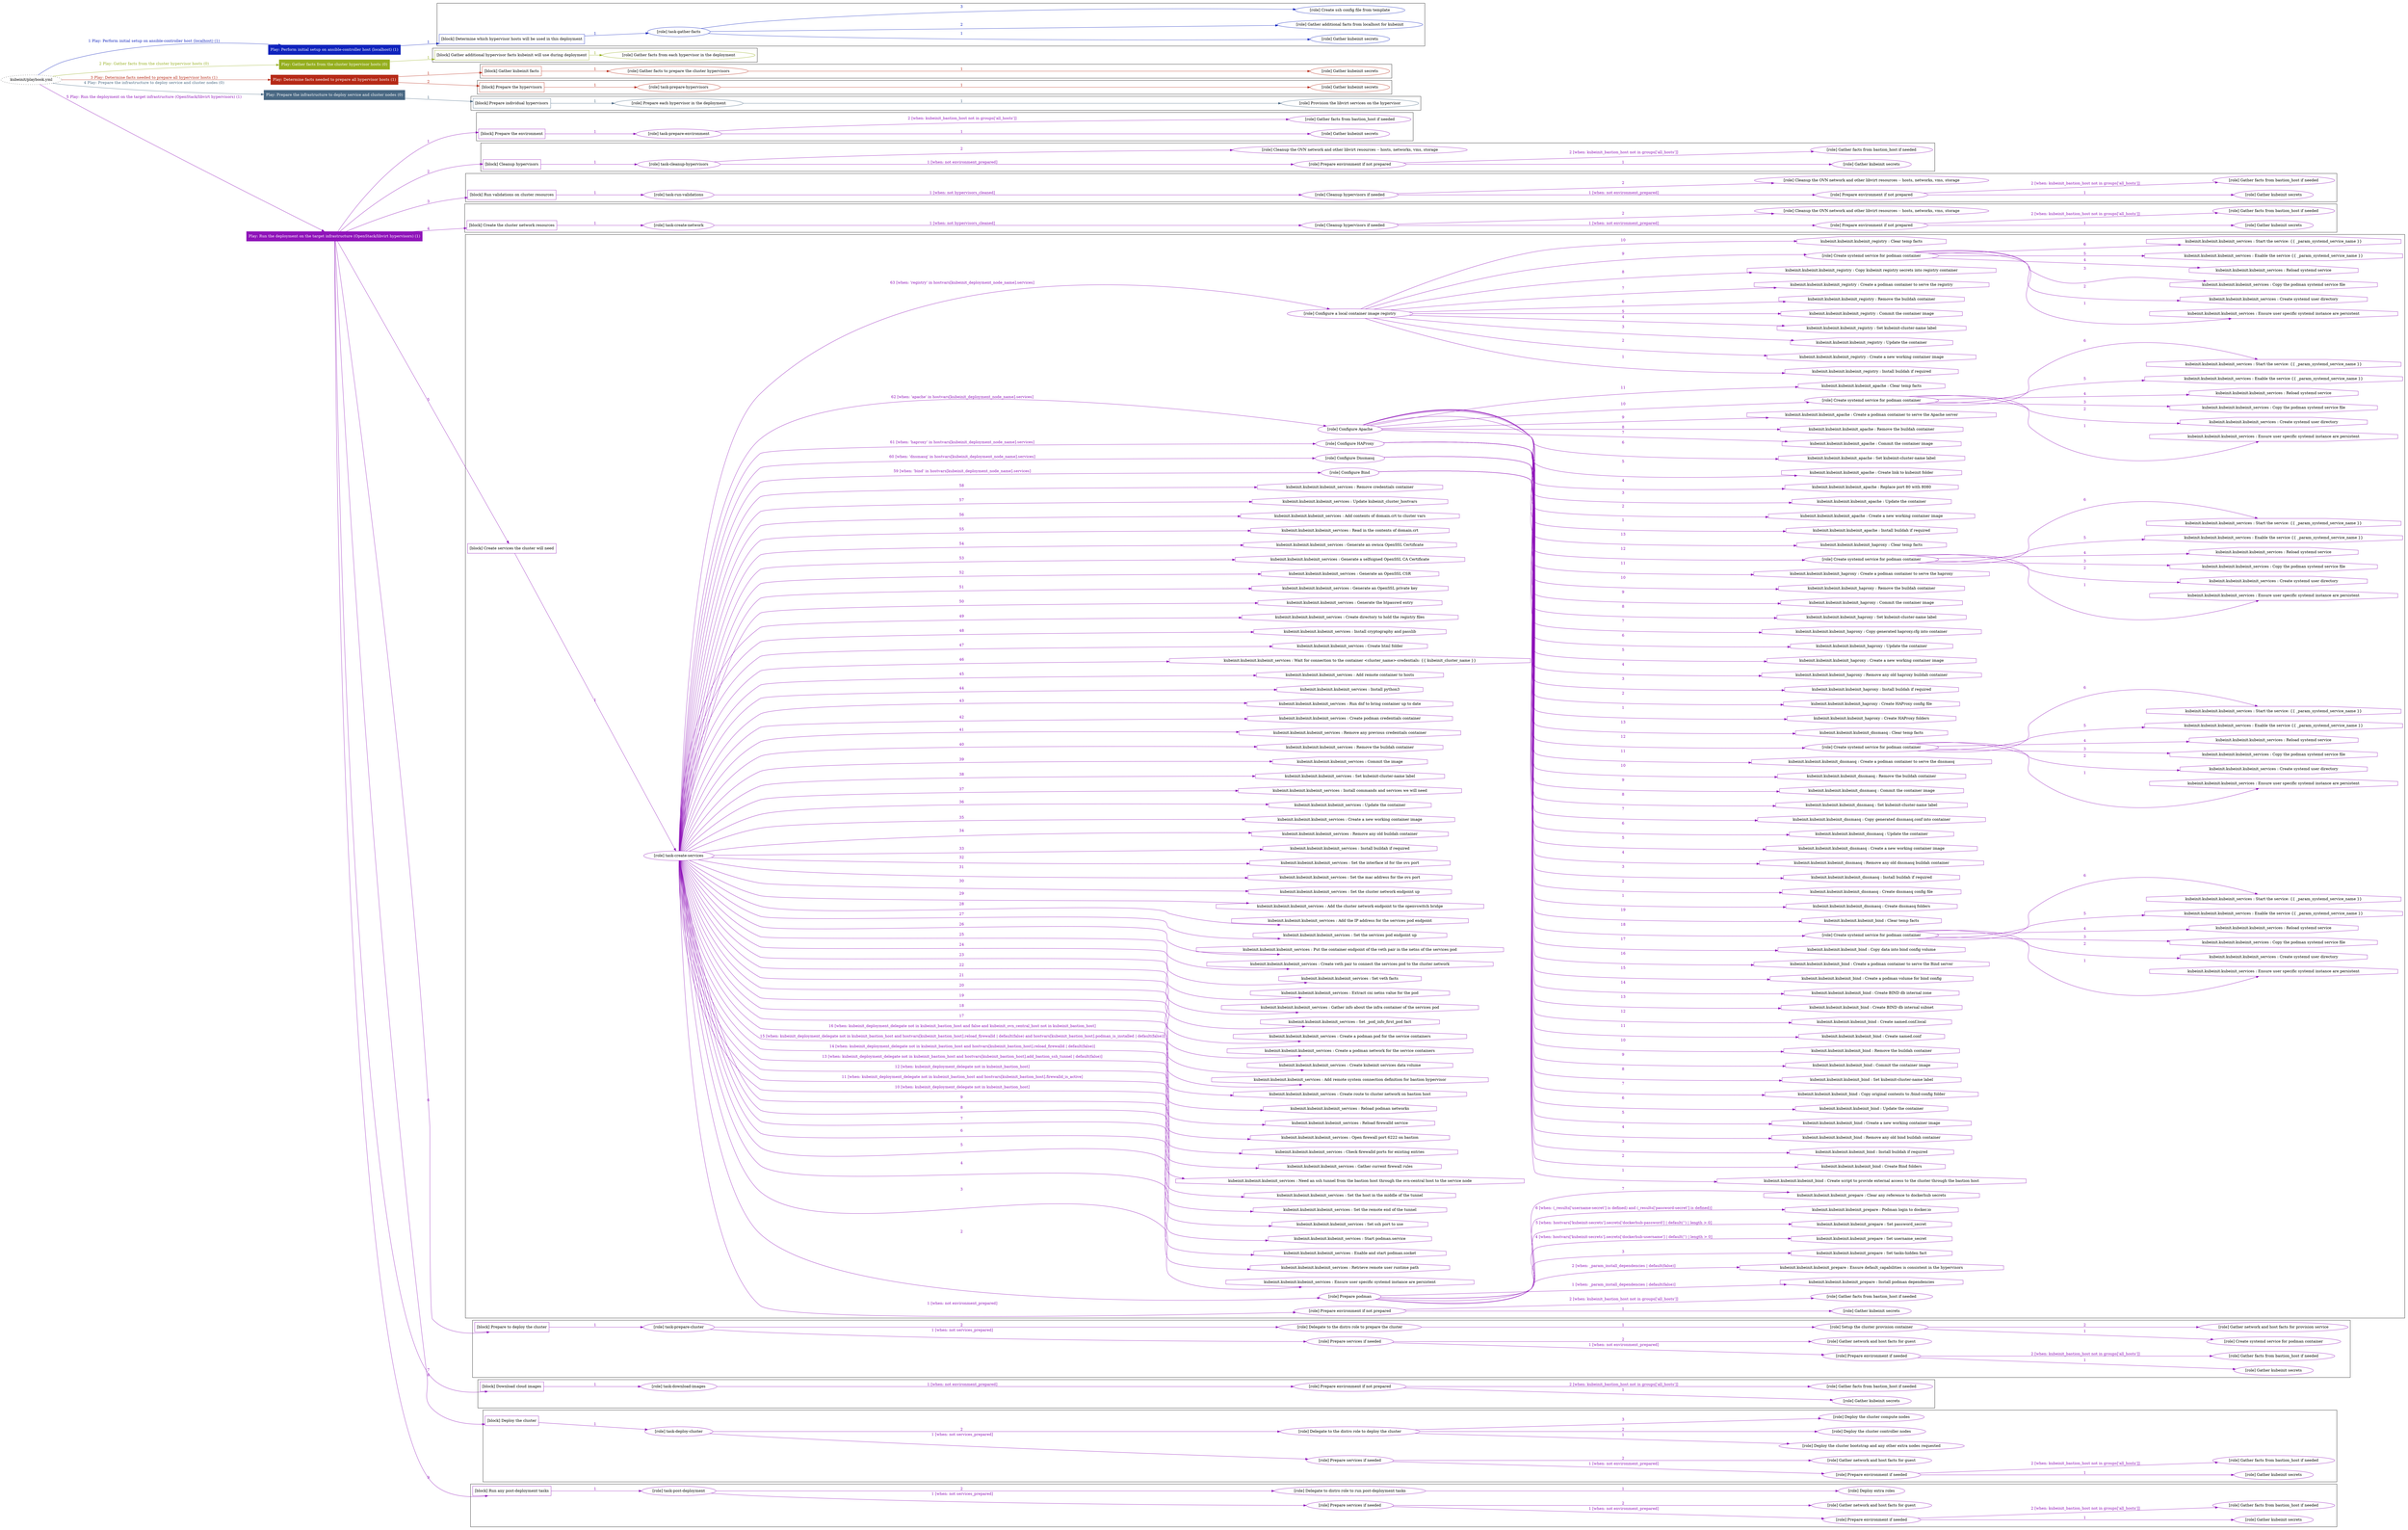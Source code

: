 digraph {
	graph [concentrate=true ordering=in rankdir=LR ratio=fill]
	edge [esep=5 sep=10]
	"kubeinit/playbook.yml" [URL="/home/runner/work/kubeinit/kubeinit/kubeinit/playbook.yml" id=playbook_ce679760 style=dotted]
	"kubeinit/playbook.yml" -> play_78148616 [label="1 Play: Perform initial setup on ansible-controller host (localhost) (1)" color="#0f23bd" fontcolor="#0f23bd" id=edge_play_78148616 labeltooltip="1 Play: Perform initial setup on ansible-controller host (localhost) (1)" tooltip="1 Play: Perform initial setup on ansible-controller host (localhost) (1)"]
	subgraph "Play: Perform initial setup on ansible-controller host (localhost) (1)" {
		play_78148616 [label="Play: Perform initial setup on ansible-controller host (localhost) (1)" URL="/home/runner/work/kubeinit/kubeinit/kubeinit/playbook.yml" color="#0f23bd" fontcolor="#ffffff" id=play_78148616 shape=box style=filled tooltip=localhost]
		play_78148616 -> block_6c483c82 [label=1 color="#0f23bd" fontcolor="#0f23bd" id=edge_block_6c483c82 labeltooltip=1 tooltip=1]
		subgraph cluster_block_6c483c82 {
			block_6c483c82 [label="[block] Determine which hypervisor hosts will be used in this deployment" URL="/home/runner/work/kubeinit/kubeinit/kubeinit/playbook.yml" color="#0f23bd" id=block_6c483c82 labeltooltip="Determine which hypervisor hosts will be used in this deployment" shape=box tooltip="Determine which hypervisor hosts will be used in this deployment"]
			block_6c483c82 -> role_3d068d13 [label="1 " color="#0f23bd" fontcolor="#0f23bd" id=edge_role_3d068d13 labeltooltip="1 " tooltip="1 "]
			subgraph "task-gather-facts" {
				role_3d068d13 [label="[role] task-gather-facts" URL="/home/runner/work/kubeinit/kubeinit/kubeinit/playbook.yml" color="#0f23bd" id=role_3d068d13 tooltip="task-gather-facts"]
				role_3d068d13 -> role_f337a92c [label="1 " color="#0f23bd" fontcolor="#0f23bd" id=edge_role_f337a92c labeltooltip="1 " tooltip="1 "]
				subgraph "Gather kubeinit secrets" {
					role_f337a92c [label="[role] Gather kubeinit secrets" URL="/home/runner/.ansible/collections/ansible_collections/kubeinit/kubeinit/roles/kubeinit_prepare/tasks/build_hypervisors_group.yml" color="#0f23bd" id=role_f337a92c tooltip="Gather kubeinit secrets"]
				}
				role_3d068d13 -> role_7fa8245d [label="2 " color="#0f23bd" fontcolor="#0f23bd" id=edge_role_7fa8245d labeltooltip="2 " tooltip="2 "]
				subgraph "Gather additional facts from localhost for kubeinit" {
					role_7fa8245d [label="[role] Gather additional facts from localhost for kubeinit" URL="/home/runner/.ansible/collections/ansible_collections/kubeinit/kubeinit/roles/kubeinit_prepare/tasks/build_hypervisors_group.yml" color="#0f23bd" id=role_7fa8245d tooltip="Gather additional facts from localhost for kubeinit"]
				}
				role_3d068d13 -> role_20795331 [label="3 " color="#0f23bd" fontcolor="#0f23bd" id=edge_role_20795331 labeltooltip="3 " tooltip="3 "]
				subgraph "Create ssh config file from template" {
					role_20795331 [label="[role] Create ssh config file from template" URL="/home/runner/.ansible/collections/ansible_collections/kubeinit/kubeinit/roles/kubeinit_prepare/tasks/build_hypervisors_group.yml" color="#0f23bd" id=role_20795331 tooltip="Create ssh config file from template"]
				}
			}
		}
	}
	"kubeinit/playbook.yml" -> play_ba966bee [label="2 Play: Gather facts from the cluster hypervisor hosts (0)" color="#95ae1e" fontcolor="#95ae1e" id=edge_play_ba966bee labeltooltip="2 Play: Gather facts from the cluster hypervisor hosts (0)" tooltip="2 Play: Gather facts from the cluster hypervisor hosts (0)"]
	subgraph "Play: Gather facts from the cluster hypervisor hosts (0)" {
		play_ba966bee [label="Play: Gather facts from the cluster hypervisor hosts (0)" URL="/home/runner/work/kubeinit/kubeinit/kubeinit/playbook.yml" color="#95ae1e" fontcolor="#ffffff" id=play_ba966bee shape=box style=filled tooltip="Play: Gather facts from the cluster hypervisor hosts (0)"]
		play_ba966bee -> block_125e766c [label=1 color="#95ae1e" fontcolor="#95ae1e" id=edge_block_125e766c labeltooltip=1 tooltip=1]
		subgraph cluster_block_125e766c {
			block_125e766c [label="[block] Gather additional hypervisor facts kubeinit will use during deployment" URL="/home/runner/work/kubeinit/kubeinit/kubeinit/playbook.yml" color="#95ae1e" id=block_125e766c labeltooltip="Gather additional hypervisor facts kubeinit will use during deployment" shape=box tooltip="Gather additional hypervisor facts kubeinit will use during deployment"]
			block_125e766c -> role_c9a5734a [label="1 " color="#95ae1e" fontcolor="#95ae1e" id=edge_role_c9a5734a labeltooltip="1 " tooltip="1 "]
			subgraph "Gather facts from each hypervisor in the deployment" {
				role_c9a5734a [label="[role] Gather facts from each hypervisor in the deployment" URL="/home/runner/work/kubeinit/kubeinit/kubeinit/playbook.yml" color="#95ae1e" id=role_c9a5734a tooltip="Gather facts from each hypervisor in the deployment"]
			}
		}
	}
	"kubeinit/playbook.yml" -> play_a96bd363 [label="3 Play: Determine facts needed to prepare all hypervisor hosts (1)" color="#b62916" fontcolor="#b62916" id=edge_play_a96bd363 labeltooltip="3 Play: Determine facts needed to prepare all hypervisor hosts (1)" tooltip="3 Play: Determine facts needed to prepare all hypervisor hosts (1)"]
	subgraph "Play: Determine facts needed to prepare all hypervisor hosts (1)" {
		play_a96bd363 [label="Play: Determine facts needed to prepare all hypervisor hosts (1)" URL="/home/runner/work/kubeinit/kubeinit/kubeinit/playbook.yml" color="#b62916" fontcolor="#ffffff" id=play_a96bd363 shape=box style=filled tooltip=localhost]
		play_a96bd363 -> block_51b6473d [label=1 color="#b62916" fontcolor="#b62916" id=edge_block_51b6473d labeltooltip=1 tooltip=1]
		subgraph cluster_block_51b6473d {
			block_51b6473d [label="[block] Gather kubeinit facts" URL="/home/runner/work/kubeinit/kubeinit/kubeinit/playbook.yml" color="#b62916" id=block_51b6473d labeltooltip="Gather kubeinit facts" shape=box tooltip="Gather kubeinit facts"]
			block_51b6473d -> role_502d6fc5 [label="1 " color="#b62916" fontcolor="#b62916" id=edge_role_502d6fc5 labeltooltip="1 " tooltip="1 "]
			subgraph "Gather facts to prepare the cluster hypervisors" {
				role_502d6fc5 [label="[role] Gather facts to prepare the cluster hypervisors" URL="/home/runner/work/kubeinit/kubeinit/kubeinit/playbook.yml" color="#b62916" id=role_502d6fc5 tooltip="Gather facts to prepare the cluster hypervisors"]
				role_502d6fc5 -> role_e39da12c [label="1 " color="#b62916" fontcolor="#b62916" id=edge_role_e39da12c labeltooltip="1 " tooltip="1 "]
				subgraph "Gather kubeinit secrets" {
					role_e39da12c [label="[role] Gather kubeinit secrets" URL="/home/runner/.ansible/collections/ansible_collections/kubeinit/kubeinit/roles/kubeinit_prepare/tasks/gather_kubeinit_facts.yml" color="#b62916" id=role_e39da12c tooltip="Gather kubeinit secrets"]
				}
			}
		}
		play_a96bd363 -> block_3ca47aba [label=2 color="#b62916" fontcolor="#b62916" id=edge_block_3ca47aba labeltooltip=2 tooltip=2]
		subgraph cluster_block_3ca47aba {
			block_3ca47aba [label="[block] Prepare the hypervisors" URL="/home/runner/work/kubeinit/kubeinit/kubeinit/playbook.yml" color="#b62916" id=block_3ca47aba labeltooltip="Prepare the hypervisors" shape=box tooltip="Prepare the hypervisors"]
			block_3ca47aba -> role_0224c662 [label="1 " color="#b62916" fontcolor="#b62916" id=edge_role_0224c662 labeltooltip="1 " tooltip="1 "]
			subgraph "task-prepare-hypervisors" {
				role_0224c662 [label="[role] task-prepare-hypervisors" URL="/home/runner/work/kubeinit/kubeinit/kubeinit/playbook.yml" color="#b62916" id=role_0224c662 tooltip="task-prepare-hypervisors"]
				role_0224c662 -> role_242d6317 [label="1 " color="#b62916" fontcolor="#b62916" id=edge_role_242d6317 labeltooltip="1 " tooltip="1 "]
				subgraph "Gather kubeinit secrets" {
					role_242d6317 [label="[role] Gather kubeinit secrets" URL="/home/runner/.ansible/collections/ansible_collections/kubeinit/kubeinit/roles/kubeinit_prepare/tasks/gather_kubeinit_facts.yml" color="#b62916" id=role_242d6317 tooltip="Gather kubeinit secrets"]
				}
			}
		}
	}
	"kubeinit/playbook.yml" -> play_932278d5 [label="4 Play: Prepare the infrastructure to deploy service and cluster nodes (0)" color="#496883" fontcolor="#496883" id=edge_play_932278d5 labeltooltip="4 Play: Prepare the infrastructure to deploy service and cluster nodes (0)" tooltip="4 Play: Prepare the infrastructure to deploy service and cluster nodes (0)"]
	subgraph "Play: Prepare the infrastructure to deploy service and cluster nodes (0)" {
		play_932278d5 [label="Play: Prepare the infrastructure to deploy service and cluster nodes (0)" URL="/home/runner/work/kubeinit/kubeinit/kubeinit/playbook.yml" color="#496883" fontcolor="#ffffff" id=play_932278d5 shape=box style=filled tooltip="Play: Prepare the infrastructure to deploy service and cluster nodes (0)"]
		play_932278d5 -> block_1fc4cfb1 [label=1 color="#496883" fontcolor="#496883" id=edge_block_1fc4cfb1 labeltooltip=1 tooltip=1]
		subgraph cluster_block_1fc4cfb1 {
			block_1fc4cfb1 [label="[block] Prepare individual hypervisors" URL="/home/runner/work/kubeinit/kubeinit/kubeinit/playbook.yml" color="#496883" id=block_1fc4cfb1 labeltooltip="Prepare individual hypervisors" shape=box tooltip="Prepare individual hypervisors"]
			block_1fc4cfb1 -> role_7ae190cb [label="1 " color="#496883" fontcolor="#496883" id=edge_role_7ae190cb labeltooltip="1 " tooltip="1 "]
			subgraph "Prepare each hypervisor in the deployment" {
				role_7ae190cb [label="[role] Prepare each hypervisor in the deployment" URL="/home/runner/work/kubeinit/kubeinit/kubeinit/playbook.yml" color="#496883" id=role_7ae190cb tooltip="Prepare each hypervisor in the deployment"]
				role_7ae190cb -> role_b21fd248 [label="1 " color="#496883" fontcolor="#496883" id=edge_role_b21fd248 labeltooltip="1 " tooltip="1 "]
				subgraph "Provision the libvirt services on the hypervisor" {
					role_b21fd248 [label="[role] Provision the libvirt services on the hypervisor" URL="/home/runner/.ansible/collections/ansible_collections/kubeinit/kubeinit/roles/kubeinit_prepare/tasks/prepare_hypervisor.yml" color="#496883" id=role_b21fd248 tooltip="Provision the libvirt services on the hypervisor"]
				}
			}
		}
	}
	"kubeinit/playbook.yml" -> play_52050a07 [label="5 Play: Run the deployment on the target infrastructure (OpenStack/libvirt hypervisors) (1)" color="#8f13b9" fontcolor="#8f13b9" id=edge_play_52050a07 labeltooltip="5 Play: Run the deployment on the target infrastructure (OpenStack/libvirt hypervisors) (1)" tooltip="5 Play: Run the deployment on the target infrastructure (OpenStack/libvirt hypervisors) (1)"]
	subgraph "Play: Run the deployment on the target infrastructure (OpenStack/libvirt hypervisors) (1)" {
		play_52050a07 [label="Play: Run the deployment on the target infrastructure (OpenStack/libvirt hypervisors) (1)" URL="/home/runner/work/kubeinit/kubeinit/kubeinit/playbook.yml" color="#8f13b9" fontcolor="#ffffff" id=play_52050a07 shape=box style=filled tooltip=localhost]
		play_52050a07 -> block_3fab8e5d [label=1 color="#8f13b9" fontcolor="#8f13b9" id=edge_block_3fab8e5d labeltooltip=1 tooltip=1]
		subgraph cluster_block_3fab8e5d {
			block_3fab8e5d [label="[block] Prepare the environment" URL="/home/runner/work/kubeinit/kubeinit/kubeinit/playbook.yml" color="#8f13b9" id=block_3fab8e5d labeltooltip="Prepare the environment" shape=box tooltip="Prepare the environment"]
			block_3fab8e5d -> role_6ba31a6f [label="1 " color="#8f13b9" fontcolor="#8f13b9" id=edge_role_6ba31a6f labeltooltip="1 " tooltip="1 "]
			subgraph "task-prepare-environment" {
				role_6ba31a6f [label="[role] task-prepare-environment" URL="/home/runner/work/kubeinit/kubeinit/kubeinit/playbook.yml" color="#8f13b9" id=role_6ba31a6f tooltip="task-prepare-environment"]
				role_6ba31a6f -> role_95842282 [label="1 " color="#8f13b9" fontcolor="#8f13b9" id=edge_role_95842282 labeltooltip="1 " tooltip="1 "]
				subgraph "Gather kubeinit secrets" {
					role_95842282 [label="[role] Gather kubeinit secrets" URL="/home/runner/.ansible/collections/ansible_collections/kubeinit/kubeinit/roles/kubeinit_prepare/tasks/gather_kubeinit_facts.yml" color="#8f13b9" id=role_95842282 tooltip="Gather kubeinit secrets"]
				}
				role_6ba31a6f -> role_2967253c [label="2 [when: kubeinit_bastion_host not in groups['all_hosts']]" color="#8f13b9" fontcolor="#8f13b9" id=edge_role_2967253c labeltooltip="2 [when: kubeinit_bastion_host not in groups['all_hosts']]" tooltip="2 [when: kubeinit_bastion_host not in groups['all_hosts']]"]
				subgraph "Gather facts from bastion_host if needed" {
					role_2967253c [label="[role] Gather facts from bastion_host if needed" URL="/home/runner/.ansible/collections/ansible_collections/kubeinit/kubeinit/roles/kubeinit_prepare/tasks/main.yml" color="#8f13b9" id=role_2967253c tooltip="Gather facts from bastion_host if needed"]
				}
			}
		}
		play_52050a07 -> block_91067b39 [label=2 color="#8f13b9" fontcolor="#8f13b9" id=edge_block_91067b39 labeltooltip=2 tooltip=2]
		subgraph cluster_block_91067b39 {
			block_91067b39 [label="[block] Cleanup hypervisors" URL="/home/runner/work/kubeinit/kubeinit/kubeinit/playbook.yml" color="#8f13b9" id=block_91067b39 labeltooltip="Cleanup hypervisors" shape=box tooltip="Cleanup hypervisors"]
			block_91067b39 -> role_2e51eafa [label="1 " color="#8f13b9" fontcolor="#8f13b9" id=edge_role_2e51eafa labeltooltip="1 " tooltip="1 "]
			subgraph "task-cleanup-hypervisors" {
				role_2e51eafa [label="[role] task-cleanup-hypervisors" URL="/home/runner/work/kubeinit/kubeinit/kubeinit/playbook.yml" color="#8f13b9" id=role_2e51eafa tooltip="task-cleanup-hypervisors"]
				role_2e51eafa -> role_a70d2f16 [label="1 [when: not environment_prepared]" color="#8f13b9" fontcolor="#8f13b9" id=edge_role_a70d2f16 labeltooltip="1 [when: not environment_prepared]" tooltip="1 [when: not environment_prepared]"]
				subgraph "Prepare environment if not prepared" {
					role_a70d2f16 [label="[role] Prepare environment if not prepared" URL="/home/runner/.ansible/collections/ansible_collections/kubeinit/kubeinit/roles/kubeinit_libvirt/tasks/cleanup_hypervisors.yml" color="#8f13b9" id=role_a70d2f16 tooltip="Prepare environment if not prepared"]
					role_a70d2f16 -> role_33d20992 [label="1 " color="#8f13b9" fontcolor="#8f13b9" id=edge_role_33d20992 labeltooltip="1 " tooltip="1 "]
					subgraph "Gather kubeinit secrets" {
						role_33d20992 [label="[role] Gather kubeinit secrets" URL="/home/runner/.ansible/collections/ansible_collections/kubeinit/kubeinit/roles/kubeinit_prepare/tasks/gather_kubeinit_facts.yml" color="#8f13b9" id=role_33d20992 tooltip="Gather kubeinit secrets"]
					}
					role_a70d2f16 -> role_a31ee516 [label="2 [when: kubeinit_bastion_host not in groups['all_hosts']]" color="#8f13b9" fontcolor="#8f13b9" id=edge_role_a31ee516 labeltooltip="2 [when: kubeinit_bastion_host not in groups['all_hosts']]" tooltip="2 [when: kubeinit_bastion_host not in groups['all_hosts']]"]
					subgraph "Gather facts from bastion_host if needed" {
						role_a31ee516 [label="[role] Gather facts from bastion_host if needed" URL="/home/runner/.ansible/collections/ansible_collections/kubeinit/kubeinit/roles/kubeinit_prepare/tasks/main.yml" color="#8f13b9" id=role_a31ee516 tooltip="Gather facts from bastion_host if needed"]
					}
				}
				role_2e51eafa -> role_9b84b863 [label="2 " color="#8f13b9" fontcolor="#8f13b9" id=edge_role_9b84b863 labeltooltip="2 " tooltip="2 "]
				subgraph "Cleanup the OVN network and other libvirt resources -- hosts, networks, vms, storage" {
					role_9b84b863 [label="[role] Cleanup the OVN network and other libvirt resources -- hosts, networks, vms, storage" URL="/home/runner/.ansible/collections/ansible_collections/kubeinit/kubeinit/roles/kubeinit_libvirt/tasks/cleanup_hypervisors.yml" color="#8f13b9" id=role_9b84b863 tooltip="Cleanup the OVN network and other libvirt resources -- hosts, networks, vms, storage"]
				}
			}
		}
		play_52050a07 -> block_723df922 [label=3 color="#8f13b9" fontcolor="#8f13b9" id=edge_block_723df922 labeltooltip=3 tooltip=3]
		subgraph cluster_block_723df922 {
			block_723df922 [label="[block] Run validations on cluster resources" URL="/home/runner/work/kubeinit/kubeinit/kubeinit/playbook.yml" color="#8f13b9" id=block_723df922 labeltooltip="Run validations on cluster resources" shape=box tooltip="Run validations on cluster resources"]
			block_723df922 -> role_0309a191 [label="1 " color="#8f13b9" fontcolor="#8f13b9" id=edge_role_0309a191 labeltooltip="1 " tooltip="1 "]
			subgraph "task-run-validations" {
				role_0309a191 [label="[role] task-run-validations" URL="/home/runner/work/kubeinit/kubeinit/kubeinit/playbook.yml" color="#8f13b9" id=role_0309a191 tooltip="task-run-validations"]
				role_0309a191 -> role_265cf6da [label="1 [when: not hypervisors_cleaned]" color="#8f13b9" fontcolor="#8f13b9" id=edge_role_265cf6da labeltooltip="1 [when: not hypervisors_cleaned]" tooltip="1 [when: not hypervisors_cleaned]"]
				subgraph "Cleanup hypervisors if needed" {
					role_265cf6da [label="[role] Cleanup hypervisors if needed" URL="/home/runner/.ansible/collections/ansible_collections/kubeinit/kubeinit/roles/kubeinit_validations/tasks/main.yml" color="#8f13b9" id=role_265cf6da tooltip="Cleanup hypervisors if needed"]
					role_265cf6da -> role_63ae4e4d [label="1 [when: not environment_prepared]" color="#8f13b9" fontcolor="#8f13b9" id=edge_role_63ae4e4d labeltooltip="1 [when: not environment_prepared]" tooltip="1 [when: not environment_prepared]"]
					subgraph "Prepare environment if not prepared" {
						role_63ae4e4d [label="[role] Prepare environment if not prepared" URL="/home/runner/.ansible/collections/ansible_collections/kubeinit/kubeinit/roles/kubeinit_libvirt/tasks/cleanup_hypervisors.yml" color="#8f13b9" id=role_63ae4e4d tooltip="Prepare environment if not prepared"]
						role_63ae4e4d -> role_1781acc5 [label="1 " color="#8f13b9" fontcolor="#8f13b9" id=edge_role_1781acc5 labeltooltip="1 " tooltip="1 "]
						subgraph "Gather kubeinit secrets" {
							role_1781acc5 [label="[role] Gather kubeinit secrets" URL="/home/runner/.ansible/collections/ansible_collections/kubeinit/kubeinit/roles/kubeinit_prepare/tasks/gather_kubeinit_facts.yml" color="#8f13b9" id=role_1781acc5 tooltip="Gather kubeinit secrets"]
						}
						role_63ae4e4d -> role_4f2fc59f [label="2 [when: kubeinit_bastion_host not in groups['all_hosts']]" color="#8f13b9" fontcolor="#8f13b9" id=edge_role_4f2fc59f labeltooltip="2 [when: kubeinit_bastion_host not in groups['all_hosts']]" tooltip="2 [when: kubeinit_bastion_host not in groups['all_hosts']]"]
						subgraph "Gather facts from bastion_host if needed" {
							role_4f2fc59f [label="[role] Gather facts from bastion_host if needed" URL="/home/runner/.ansible/collections/ansible_collections/kubeinit/kubeinit/roles/kubeinit_prepare/tasks/main.yml" color="#8f13b9" id=role_4f2fc59f tooltip="Gather facts from bastion_host if needed"]
						}
					}
					role_265cf6da -> role_7f3528c6 [label="2 " color="#8f13b9" fontcolor="#8f13b9" id=edge_role_7f3528c6 labeltooltip="2 " tooltip="2 "]
					subgraph "Cleanup the OVN network and other libvirt resources -- hosts, networks, vms, storage" {
						role_7f3528c6 [label="[role] Cleanup the OVN network and other libvirt resources -- hosts, networks, vms, storage" URL="/home/runner/.ansible/collections/ansible_collections/kubeinit/kubeinit/roles/kubeinit_libvirt/tasks/cleanup_hypervisors.yml" color="#8f13b9" id=role_7f3528c6 tooltip="Cleanup the OVN network and other libvirt resources -- hosts, networks, vms, storage"]
					}
				}
			}
		}
		play_52050a07 -> block_86d6e1fc [label=4 color="#8f13b9" fontcolor="#8f13b9" id=edge_block_86d6e1fc labeltooltip=4 tooltip=4]
		subgraph cluster_block_86d6e1fc {
			block_86d6e1fc [label="[block] Create the cluster network resources" URL="/home/runner/work/kubeinit/kubeinit/kubeinit/playbook.yml" color="#8f13b9" id=block_86d6e1fc labeltooltip="Create the cluster network resources" shape=box tooltip="Create the cluster network resources"]
			block_86d6e1fc -> role_a05d818b [label="1 " color="#8f13b9" fontcolor="#8f13b9" id=edge_role_a05d818b labeltooltip="1 " tooltip="1 "]
			subgraph "task-create-network" {
				role_a05d818b [label="[role] task-create-network" URL="/home/runner/work/kubeinit/kubeinit/kubeinit/playbook.yml" color="#8f13b9" id=role_a05d818b tooltip="task-create-network"]
				role_a05d818b -> role_cb1fdaca [label="1 [when: not hypervisors_cleaned]" color="#8f13b9" fontcolor="#8f13b9" id=edge_role_cb1fdaca labeltooltip="1 [when: not hypervisors_cleaned]" tooltip="1 [when: not hypervisors_cleaned]"]
				subgraph "Cleanup hypervisors if needed" {
					role_cb1fdaca [label="[role] Cleanup hypervisors if needed" URL="/home/runner/.ansible/collections/ansible_collections/kubeinit/kubeinit/roles/kubeinit_libvirt/tasks/create_network.yml" color="#8f13b9" id=role_cb1fdaca tooltip="Cleanup hypervisors if needed"]
					role_cb1fdaca -> role_dacd088b [label="1 [when: not environment_prepared]" color="#8f13b9" fontcolor="#8f13b9" id=edge_role_dacd088b labeltooltip="1 [when: not environment_prepared]" tooltip="1 [when: not environment_prepared]"]
					subgraph "Prepare environment if not prepared" {
						role_dacd088b [label="[role] Prepare environment if not prepared" URL="/home/runner/.ansible/collections/ansible_collections/kubeinit/kubeinit/roles/kubeinit_libvirt/tasks/cleanup_hypervisors.yml" color="#8f13b9" id=role_dacd088b tooltip="Prepare environment if not prepared"]
						role_dacd088b -> role_ad4396e4 [label="1 " color="#8f13b9" fontcolor="#8f13b9" id=edge_role_ad4396e4 labeltooltip="1 " tooltip="1 "]
						subgraph "Gather kubeinit secrets" {
							role_ad4396e4 [label="[role] Gather kubeinit secrets" URL="/home/runner/.ansible/collections/ansible_collections/kubeinit/kubeinit/roles/kubeinit_prepare/tasks/gather_kubeinit_facts.yml" color="#8f13b9" id=role_ad4396e4 tooltip="Gather kubeinit secrets"]
						}
						role_dacd088b -> role_72dc27a6 [label="2 [when: kubeinit_bastion_host not in groups['all_hosts']]" color="#8f13b9" fontcolor="#8f13b9" id=edge_role_72dc27a6 labeltooltip="2 [when: kubeinit_bastion_host not in groups['all_hosts']]" tooltip="2 [when: kubeinit_bastion_host not in groups['all_hosts']]"]
						subgraph "Gather facts from bastion_host if needed" {
							role_72dc27a6 [label="[role] Gather facts from bastion_host if needed" URL="/home/runner/.ansible/collections/ansible_collections/kubeinit/kubeinit/roles/kubeinit_prepare/tasks/main.yml" color="#8f13b9" id=role_72dc27a6 tooltip="Gather facts from bastion_host if needed"]
						}
					}
					role_cb1fdaca -> role_5a3c687a [label="2 " color="#8f13b9" fontcolor="#8f13b9" id=edge_role_5a3c687a labeltooltip="2 " tooltip="2 "]
					subgraph "Cleanup the OVN network and other libvirt resources -- hosts, networks, vms, storage" {
						role_5a3c687a [label="[role] Cleanup the OVN network and other libvirt resources -- hosts, networks, vms, storage" URL="/home/runner/.ansible/collections/ansible_collections/kubeinit/kubeinit/roles/kubeinit_libvirt/tasks/cleanup_hypervisors.yml" color="#8f13b9" id=role_5a3c687a tooltip="Cleanup the OVN network and other libvirt resources -- hosts, networks, vms, storage"]
					}
				}
			}
		}
		play_52050a07 -> block_9aa2f71a [label=5 color="#8f13b9" fontcolor="#8f13b9" id=edge_block_9aa2f71a labeltooltip=5 tooltip=5]
		subgraph cluster_block_9aa2f71a {
			block_9aa2f71a [label="[block] Create services the cluster will need" URL="/home/runner/work/kubeinit/kubeinit/kubeinit/playbook.yml" color="#8f13b9" id=block_9aa2f71a labeltooltip="Create services the cluster will need" shape=box tooltip="Create services the cluster will need"]
			block_9aa2f71a -> role_742d5622 [label="1 " color="#8f13b9" fontcolor="#8f13b9" id=edge_role_742d5622 labeltooltip="1 " tooltip="1 "]
			subgraph "task-create-services" {
				role_742d5622 [label="[role] task-create-services" URL="/home/runner/work/kubeinit/kubeinit/kubeinit/playbook.yml" color="#8f13b9" id=role_742d5622 tooltip="task-create-services"]
				role_742d5622 -> role_104fb7b3 [label="1 [when: not environment_prepared]" color="#8f13b9" fontcolor="#8f13b9" id=edge_role_104fb7b3 labeltooltip="1 [when: not environment_prepared]" tooltip="1 [when: not environment_prepared]"]
				subgraph "Prepare environment if not prepared" {
					role_104fb7b3 [label="[role] Prepare environment if not prepared" URL="/home/runner/.ansible/collections/ansible_collections/kubeinit/kubeinit/roles/kubeinit_services/tasks/main.yml" color="#8f13b9" id=role_104fb7b3 tooltip="Prepare environment if not prepared"]
					role_104fb7b3 -> role_326f9fbd [label="1 " color="#8f13b9" fontcolor="#8f13b9" id=edge_role_326f9fbd labeltooltip="1 " tooltip="1 "]
					subgraph "Gather kubeinit secrets" {
						role_326f9fbd [label="[role] Gather kubeinit secrets" URL="/home/runner/.ansible/collections/ansible_collections/kubeinit/kubeinit/roles/kubeinit_prepare/tasks/gather_kubeinit_facts.yml" color="#8f13b9" id=role_326f9fbd tooltip="Gather kubeinit secrets"]
					}
					role_104fb7b3 -> role_7c1c8d9c [label="2 [when: kubeinit_bastion_host not in groups['all_hosts']]" color="#8f13b9" fontcolor="#8f13b9" id=edge_role_7c1c8d9c labeltooltip="2 [when: kubeinit_bastion_host not in groups['all_hosts']]" tooltip="2 [when: kubeinit_bastion_host not in groups['all_hosts']]"]
					subgraph "Gather facts from bastion_host if needed" {
						role_7c1c8d9c [label="[role] Gather facts from bastion_host if needed" URL="/home/runner/.ansible/collections/ansible_collections/kubeinit/kubeinit/roles/kubeinit_prepare/tasks/main.yml" color="#8f13b9" id=role_7c1c8d9c tooltip="Gather facts from bastion_host if needed"]
					}
				}
				role_742d5622 -> role_bd781279 [label="2 " color="#8f13b9" fontcolor="#8f13b9" id=edge_role_bd781279 labeltooltip="2 " tooltip="2 "]
				subgraph "Prepare podman" {
					role_bd781279 [label="[role] Prepare podman" URL="/home/runner/.ansible/collections/ansible_collections/kubeinit/kubeinit/roles/kubeinit_services/tasks/00_create_service_pod.yml" color="#8f13b9" id=role_bd781279 tooltip="Prepare podman"]
					task_3a9529df [label="kubeinit.kubeinit.kubeinit_prepare : Install podman dependencies" URL="/home/runner/.ansible/collections/ansible_collections/kubeinit/kubeinit/roles/kubeinit_prepare/tasks/prepare_podman.yml" color="#8f13b9" id=task_3a9529df shape=octagon tooltip="kubeinit.kubeinit.kubeinit_prepare : Install podman dependencies"]
					role_bd781279 -> task_3a9529df [label="1 [when: _param_install_dependencies | default(false)]" color="#8f13b9" fontcolor="#8f13b9" id=edge_task_3a9529df labeltooltip="1 [when: _param_install_dependencies | default(false)]" tooltip="1 [when: _param_install_dependencies | default(false)]"]
					task_c39b2752 [label="kubeinit.kubeinit.kubeinit_prepare : Ensure default_capabilities is consistent in the hypervisors" URL="/home/runner/.ansible/collections/ansible_collections/kubeinit/kubeinit/roles/kubeinit_prepare/tasks/prepare_podman.yml" color="#8f13b9" id=task_c39b2752 shape=octagon tooltip="kubeinit.kubeinit.kubeinit_prepare : Ensure default_capabilities is consistent in the hypervisors"]
					role_bd781279 -> task_c39b2752 [label="2 [when: _param_install_dependencies | default(false)]" color="#8f13b9" fontcolor="#8f13b9" id=edge_task_c39b2752 labeltooltip="2 [when: _param_install_dependencies | default(false)]" tooltip="2 [when: _param_install_dependencies | default(false)]"]
					task_45f7cf31 [label="kubeinit.kubeinit.kubeinit_prepare : Set tasks-hidden fact" URL="/home/runner/.ansible/collections/ansible_collections/kubeinit/kubeinit/roles/kubeinit_prepare/tasks/prepare_podman.yml" color="#8f13b9" id=task_45f7cf31 shape=octagon tooltip="kubeinit.kubeinit.kubeinit_prepare : Set tasks-hidden fact"]
					role_bd781279 -> task_45f7cf31 [label="3 " color="#8f13b9" fontcolor="#8f13b9" id=edge_task_45f7cf31 labeltooltip="3 " tooltip="3 "]
					task_1e7ed500 [label="kubeinit.kubeinit.kubeinit_prepare : Set username_secret" URL="/home/runner/.ansible/collections/ansible_collections/kubeinit/kubeinit/roles/kubeinit_prepare/tasks/prepare_podman.yml" color="#8f13b9" id=task_1e7ed500 shape=octagon tooltip="kubeinit.kubeinit.kubeinit_prepare : Set username_secret"]
					role_bd781279 -> task_1e7ed500 [label="4 [when: hostvars['kubeinit-secrets'].secrets['dockerhub-username'] | default('') | length > 0]" color="#8f13b9" fontcolor="#8f13b9" id=edge_task_1e7ed500 labeltooltip="4 [when: hostvars['kubeinit-secrets'].secrets['dockerhub-username'] | default('') | length > 0]" tooltip="4 [when: hostvars['kubeinit-secrets'].secrets['dockerhub-username'] | default('') | length > 0]"]
					task_2b398d40 [label="kubeinit.kubeinit.kubeinit_prepare : Set password_secret" URL="/home/runner/.ansible/collections/ansible_collections/kubeinit/kubeinit/roles/kubeinit_prepare/tasks/prepare_podman.yml" color="#8f13b9" id=task_2b398d40 shape=octagon tooltip="kubeinit.kubeinit.kubeinit_prepare : Set password_secret"]
					role_bd781279 -> task_2b398d40 [label="5 [when: hostvars['kubeinit-secrets'].secrets['dockerhub-password'] | default('') | length > 0]" color="#8f13b9" fontcolor="#8f13b9" id=edge_task_2b398d40 labeltooltip="5 [when: hostvars['kubeinit-secrets'].secrets['dockerhub-password'] | default('') | length > 0]" tooltip="5 [when: hostvars['kubeinit-secrets'].secrets['dockerhub-password'] | default('') | length > 0]"]
					task_bf2a6fd8 [label="kubeinit.kubeinit.kubeinit_prepare : Podman login to docker.io" URL="/home/runner/.ansible/collections/ansible_collections/kubeinit/kubeinit/roles/kubeinit_prepare/tasks/prepare_podman.yml" color="#8f13b9" id=task_bf2a6fd8 shape=octagon tooltip="kubeinit.kubeinit.kubeinit_prepare : Podman login to docker.io"]
					role_bd781279 -> task_bf2a6fd8 [label="6 [when: (_results['username-secret'] is defined) and (_results['password-secret'] is defined)]" color="#8f13b9" fontcolor="#8f13b9" id=edge_task_bf2a6fd8 labeltooltip="6 [when: (_results['username-secret'] is defined) and (_results['password-secret'] is defined)]" tooltip="6 [when: (_results['username-secret'] is defined) and (_results['password-secret'] is defined)]"]
					task_45d4aaaf [label="kubeinit.kubeinit.kubeinit_prepare : Clear any reference to dockerhub secrets" URL="/home/runner/.ansible/collections/ansible_collections/kubeinit/kubeinit/roles/kubeinit_prepare/tasks/prepare_podman.yml" color="#8f13b9" id=task_45d4aaaf shape=octagon tooltip="kubeinit.kubeinit.kubeinit_prepare : Clear any reference to dockerhub secrets"]
					role_bd781279 -> task_45d4aaaf [label="7 " color="#8f13b9" fontcolor="#8f13b9" id=edge_task_45d4aaaf labeltooltip="7 " tooltip="7 "]
				}
				task_21b5cf4a [label="kubeinit.kubeinit.kubeinit_services : Ensure user specific systemd instance are persistent" URL="/home/runner/.ansible/collections/ansible_collections/kubeinit/kubeinit/roles/kubeinit_services/tasks/00_create_service_pod.yml" color="#8f13b9" id=task_21b5cf4a shape=octagon tooltip="kubeinit.kubeinit.kubeinit_services : Ensure user specific systemd instance are persistent"]
				role_742d5622 -> task_21b5cf4a [label="3 " color="#8f13b9" fontcolor="#8f13b9" id=edge_task_21b5cf4a labeltooltip="3 " tooltip="3 "]
				task_8859098e [label="kubeinit.kubeinit.kubeinit_services : Retrieve remote user runtime path" URL="/home/runner/.ansible/collections/ansible_collections/kubeinit/kubeinit/roles/kubeinit_services/tasks/00_create_service_pod.yml" color="#8f13b9" id=task_8859098e shape=octagon tooltip="kubeinit.kubeinit.kubeinit_services : Retrieve remote user runtime path"]
				role_742d5622 -> task_8859098e [label="4 " color="#8f13b9" fontcolor="#8f13b9" id=edge_task_8859098e labeltooltip="4 " tooltip="4 "]
				task_71e29e2f [label="kubeinit.kubeinit.kubeinit_services : Enable and start podman.socket" URL="/home/runner/.ansible/collections/ansible_collections/kubeinit/kubeinit/roles/kubeinit_services/tasks/00_create_service_pod.yml" color="#8f13b9" id=task_71e29e2f shape=octagon tooltip="kubeinit.kubeinit.kubeinit_services : Enable and start podman.socket"]
				role_742d5622 -> task_71e29e2f [label="5 " color="#8f13b9" fontcolor="#8f13b9" id=edge_task_71e29e2f labeltooltip="5 " tooltip="5 "]
				task_444f3f82 [label="kubeinit.kubeinit.kubeinit_services : Start podman.service" URL="/home/runner/.ansible/collections/ansible_collections/kubeinit/kubeinit/roles/kubeinit_services/tasks/00_create_service_pod.yml" color="#8f13b9" id=task_444f3f82 shape=octagon tooltip="kubeinit.kubeinit.kubeinit_services : Start podman.service"]
				role_742d5622 -> task_444f3f82 [label="6 " color="#8f13b9" fontcolor="#8f13b9" id=edge_task_444f3f82 labeltooltip="6 " tooltip="6 "]
				task_4a3f130b [label="kubeinit.kubeinit.kubeinit_services : Set ssh port to use" URL="/home/runner/.ansible/collections/ansible_collections/kubeinit/kubeinit/roles/kubeinit_services/tasks/00_create_service_pod.yml" color="#8f13b9" id=task_4a3f130b shape=octagon tooltip="kubeinit.kubeinit.kubeinit_services : Set ssh port to use"]
				role_742d5622 -> task_4a3f130b [label="7 " color="#8f13b9" fontcolor="#8f13b9" id=edge_task_4a3f130b labeltooltip="7 " tooltip="7 "]
				task_7a203cf3 [label="kubeinit.kubeinit.kubeinit_services : Set the remote end of the tunnel" URL="/home/runner/.ansible/collections/ansible_collections/kubeinit/kubeinit/roles/kubeinit_services/tasks/00_create_service_pod.yml" color="#8f13b9" id=task_7a203cf3 shape=octagon tooltip="kubeinit.kubeinit.kubeinit_services : Set the remote end of the tunnel"]
				role_742d5622 -> task_7a203cf3 [label="8 " color="#8f13b9" fontcolor="#8f13b9" id=edge_task_7a203cf3 labeltooltip="8 " tooltip="8 "]
				task_c06225ea [label="kubeinit.kubeinit.kubeinit_services : Set the host in the middle of the tunnel" URL="/home/runner/.ansible/collections/ansible_collections/kubeinit/kubeinit/roles/kubeinit_services/tasks/00_create_service_pod.yml" color="#8f13b9" id=task_c06225ea shape=octagon tooltip="kubeinit.kubeinit.kubeinit_services : Set the host in the middle of the tunnel"]
				role_742d5622 -> task_c06225ea [label="9 " color="#8f13b9" fontcolor="#8f13b9" id=edge_task_c06225ea labeltooltip="9 " tooltip="9 "]
				task_e4330703 [label="kubeinit.kubeinit.kubeinit_services : Need an ssh tunnel from the bastion host through the ovn-central host to the service node" URL="/home/runner/.ansible/collections/ansible_collections/kubeinit/kubeinit/roles/kubeinit_services/tasks/00_create_service_pod.yml" color="#8f13b9" id=task_e4330703 shape=octagon tooltip="kubeinit.kubeinit.kubeinit_services : Need an ssh tunnel from the bastion host through the ovn-central host to the service node"]
				role_742d5622 -> task_e4330703 [label="10 [when: kubeinit_deployment_delegate not in kubeinit_bastion_host]" color="#8f13b9" fontcolor="#8f13b9" id=edge_task_e4330703 labeltooltip="10 [when: kubeinit_deployment_delegate not in kubeinit_bastion_host]" tooltip="10 [when: kubeinit_deployment_delegate not in kubeinit_bastion_host]"]
				task_c1125dce [label="kubeinit.kubeinit.kubeinit_services : Gather current firewall rules" URL="/home/runner/.ansible/collections/ansible_collections/kubeinit/kubeinit/roles/kubeinit_services/tasks/00_create_service_pod.yml" color="#8f13b9" id=task_c1125dce shape=octagon tooltip="kubeinit.kubeinit.kubeinit_services : Gather current firewall rules"]
				role_742d5622 -> task_c1125dce [label="11 [when: kubeinit_deployment_delegate not in kubeinit_bastion_host and hostvars[kubeinit_bastion_host].firewalld_is_active]" color="#8f13b9" fontcolor="#8f13b9" id=edge_task_c1125dce labeltooltip="11 [when: kubeinit_deployment_delegate not in kubeinit_bastion_host and hostvars[kubeinit_bastion_host].firewalld_is_active]" tooltip="11 [when: kubeinit_deployment_delegate not in kubeinit_bastion_host and hostvars[kubeinit_bastion_host].firewalld_is_active]"]
				task_cfdabd6b [label="kubeinit.kubeinit.kubeinit_services : Check firewalld ports for existing entries" URL="/home/runner/.ansible/collections/ansible_collections/kubeinit/kubeinit/roles/kubeinit_services/tasks/00_create_service_pod.yml" color="#8f13b9" id=task_cfdabd6b shape=octagon tooltip="kubeinit.kubeinit.kubeinit_services : Check firewalld ports for existing entries"]
				role_742d5622 -> task_cfdabd6b [label="12 [when: kubeinit_deployment_delegate not in kubeinit_bastion_host]" color="#8f13b9" fontcolor="#8f13b9" id=edge_task_cfdabd6b labeltooltip="12 [when: kubeinit_deployment_delegate not in kubeinit_bastion_host]" tooltip="12 [when: kubeinit_deployment_delegate not in kubeinit_bastion_host]"]
				task_94743e1d [label="kubeinit.kubeinit.kubeinit_services : Open firewall port 6222 on bastion" URL="/home/runner/.ansible/collections/ansible_collections/kubeinit/kubeinit/roles/kubeinit_services/tasks/00_create_service_pod.yml" color="#8f13b9" id=task_94743e1d shape=octagon tooltip="kubeinit.kubeinit.kubeinit_services : Open firewall port 6222 on bastion"]
				role_742d5622 -> task_94743e1d [label="13 [when: kubeinit_deployment_delegate not in kubeinit_bastion_host and hostvars[kubeinit_bastion_host].add_bastion_ssh_tunnel | default(false)]" color="#8f13b9" fontcolor="#8f13b9" id=edge_task_94743e1d labeltooltip="13 [when: kubeinit_deployment_delegate not in kubeinit_bastion_host and hostvars[kubeinit_bastion_host].add_bastion_ssh_tunnel | default(false)]" tooltip="13 [when: kubeinit_deployment_delegate not in kubeinit_bastion_host and hostvars[kubeinit_bastion_host].add_bastion_ssh_tunnel | default(false)]"]
				task_09506485 [label="kubeinit.kubeinit.kubeinit_services : Reload firewalld service" URL="/home/runner/.ansible/collections/ansible_collections/kubeinit/kubeinit/roles/kubeinit_services/tasks/00_create_service_pod.yml" color="#8f13b9" id=task_09506485 shape=octagon tooltip="kubeinit.kubeinit.kubeinit_services : Reload firewalld service"]
				role_742d5622 -> task_09506485 [label="14 [when: kubeinit_deployment_delegate not in kubeinit_bastion_host and hostvars[kubeinit_bastion_host].reload_firewalld | default(false)]" color="#8f13b9" fontcolor="#8f13b9" id=edge_task_09506485 labeltooltip="14 [when: kubeinit_deployment_delegate not in kubeinit_bastion_host and hostvars[kubeinit_bastion_host].reload_firewalld | default(false)]" tooltip="14 [when: kubeinit_deployment_delegate not in kubeinit_bastion_host and hostvars[kubeinit_bastion_host].reload_firewalld | default(false)]"]
				task_12a6c406 [label="kubeinit.kubeinit.kubeinit_services : Reload podman networks" URL="/home/runner/.ansible/collections/ansible_collections/kubeinit/kubeinit/roles/kubeinit_services/tasks/00_create_service_pod.yml" color="#8f13b9" id=task_12a6c406 shape=octagon tooltip="kubeinit.kubeinit.kubeinit_services : Reload podman networks"]
				role_742d5622 -> task_12a6c406 [label="15 [when: kubeinit_deployment_delegate not in kubeinit_bastion_host and hostvars[kubeinit_bastion_host].reload_firewalld | default(false) and hostvars[kubeinit_bastion_host].podman_is_installed | default(false)]" color="#8f13b9" fontcolor="#8f13b9" id=edge_task_12a6c406 labeltooltip="15 [when: kubeinit_deployment_delegate not in kubeinit_bastion_host and hostvars[kubeinit_bastion_host].reload_firewalld | default(false) and hostvars[kubeinit_bastion_host].podman_is_installed | default(false)]" tooltip="15 [when: kubeinit_deployment_delegate not in kubeinit_bastion_host and hostvars[kubeinit_bastion_host].reload_firewalld | default(false) and hostvars[kubeinit_bastion_host].podman_is_installed | default(false)]"]
				task_86473948 [label="kubeinit.kubeinit.kubeinit_services : Create route to cluster network on bastion host" URL="/home/runner/.ansible/collections/ansible_collections/kubeinit/kubeinit/roles/kubeinit_services/tasks/00_create_service_pod.yml" color="#8f13b9" id=task_86473948 shape=octagon tooltip="kubeinit.kubeinit.kubeinit_services : Create route to cluster network on bastion host"]
				role_742d5622 -> task_86473948 [label="16 [when: kubeinit_deployment_delegate not in kubeinit_bastion_host and false and kubeinit_ovn_central_host not in kubeinit_bastion_host]" color="#8f13b9" fontcolor="#8f13b9" id=edge_task_86473948 labeltooltip="16 [when: kubeinit_deployment_delegate not in kubeinit_bastion_host and false and kubeinit_ovn_central_host not in kubeinit_bastion_host]" tooltip="16 [when: kubeinit_deployment_delegate not in kubeinit_bastion_host and false and kubeinit_ovn_central_host not in kubeinit_bastion_host]"]
				task_1c9c0f84 [label="kubeinit.kubeinit.kubeinit_services : Add remote system connection definition for bastion hypervisor" URL="/home/runner/.ansible/collections/ansible_collections/kubeinit/kubeinit/roles/kubeinit_services/tasks/00_create_service_pod.yml" color="#8f13b9" id=task_1c9c0f84 shape=octagon tooltip="kubeinit.kubeinit.kubeinit_services : Add remote system connection definition for bastion hypervisor"]
				role_742d5622 -> task_1c9c0f84 [label="17 " color="#8f13b9" fontcolor="#8f13b9" id=edge_task_1c9c0f84 labeltooltip="17 " tooltip="17 "]
				task_74c8d614 [label="kubeinit.kubeinit.kubeinit_services : Create kubeinit services data volume" URL="/home/runner/.ansible/collections/ansible_collections/kubeinit/kubeinit/roles/kubeinit_services/tasks/00_create_service_pod.yml" color="#8f13b9" id=task_74c8d614 shape=octagon tooltip="kubeinit.kubeinit.kubeinit_services : Create kubeinit services data volume"]
				role_742d5622 -> task_74c8d614 [label="18 " color="#8f13b9" fontcolor="#8f13b9" id=edge_task_74c8d614 labeltooltip="18 " tooltip="18 "]
				task_a5120197 [label="kubeinit.kubeinit.kubeinit_services : Create a podman network for the service containers" URL="/home/runner/.ansible/collections/ansible_collections/kubeinit/kubeinit/roles/kubeinit_services/tasks/00_create_service_pod.yml" color="#8f13b9" id=task_a5120197 shape=octagon tooltip="kubeinit.kubeinit.kubeinit_services : Create a podman network for the service containers"]
				role_742d5622 -> task_a5120197 [label="19 " color="#8f13b9" fontcolor="#8f13b9" id=edge_task_a5120197 labeltooltip="19 " tooltip="19 "]
				task_fce212a4 [label="kubeinit.kubeinit.kubeinit_services : Create a podman pod for the service containers" URL="/home/runner/.ansible/collections/ansible_collections/kubeinit/kubeinit/roles/kubeinit_services/tasks/00_create_service_pod.yml" color="#8f13b9" id=task_fce212a4 shape=octagon tooltip="kubeinit.kubeinit.kubeinit_services : Create a podman pod for the service containers"]
				role_742d5622 -> task_fce212a4 [label="20 " color="#8f13b9" fontcolor="#8f13b9" id=edge_task_fce212a4 labeltooltip="20 " tooltip="20 "]
				task_8019be58 [label="kubeinit.kubeinit.kubeinit_services : Set _pod_info_first_pod fact" URL="/home/runner/.ansible/collections/ansible_collections/kubeinit/kubeinit/roles/kubeinit_services/tasks/00_create_service_pod.yml" color="#8f13b9" id=task_8019be58 shape=octagon tooltip="kubeinit.kubeinit.kubeinit_services : Set _pod_info_first_pod fact"]
				role_742d5622 -> task_8019be58 [label="21 " color="#8f13b9" fontcolor="#8f13b9" id=edge_task_8019be58 labeltooltip="21 " tooltip="21 "]
				task_4fed41cb [label="kubeinit.kubeinit.kubeinit_services : Gather info about the infra container of the services pod" URL="/home/runner/.ansible/collections/ansible_collections/kubeinit/kubeinit/roles/kubeinit_services/tasks/00_create_service_pod.yml" color="#8f13b9" id=task_4fed41cb shape=octagon tooltip="kubeinit.kubeinit.kubeinit_services : Gather info about the infra container of the services pod"]
				role_742d5622 -> task_4fed41cb [label="22 " color="#8f13b9" fontcolor="#8f13b9" id=edge_task_4fed41cb labeltooltip="22 " tooltip="22 "]
				task_5204bd1c [label="kubeinit.kubeinit.kubeinit_services : Extract cni netns value for the pod" URL="/home/runner/.ansible/collections/ansible_collections/kubeinit/kubeinit/roles/kubeinit_services/tasks/00_create_service_pod.yml" color="#8f13b9" id=task_5204bd1c shape=octagon tooltip="kubeinit.kubeinit.kubeinit_services : Extract cni netns value for the pod"]
				role_742d5622 -> task_5204bd1c [label="23 " color="#8f13b9" fontcolor="#8f13b9" id=edge_task_5204bd1c labeltooltip="23 " tooltip="23 "]
				task_ec96cccc [label="kubeinit.kubeinit.kubeinit_services : Set veth facts" URL="/home/runner/.ansible/collections/ansible_collections/kubeinit/kubeinit/roles/kubeinit_services/tasks/00_create_service_pod.yml" color="#8f13b9" id=task_ec96cccc shape=octagon tooltip="kubeinit.kubeinit.kubeinit_services : Set veth facts"]
				role_742d5622 -> task_ec96cccc [label="24 " color="#8f13b9" fontcolor="#8f13b9" id=edge_task_ec96cccc labeltooltip="24 " tooltip="24 "]
				task_cc6f2775 [label="kubeinit.kubeinit.kubeinit_services : Create veth pair to connect the services pod to the cluster network" URL="/home/runner/.ansible/collections/ansible_collections/kubeinit/kubeinit/roles/kubeinit_services/tasks/00_create_service_pod.yml" color="#8f13b9" id=task_cc6f2775 shape=octagon tooltip="kubeinit.kubeinit.kubeinit_services : Create veth pair to connect the services pod to the cluster network"]
				role_742d5622 -> task_cc6f2775 [label="25 " color="#8f13b9" fontcolor="#8f13b9" id=edge_task_cc6f2775 labeltooltip="25 " tooltip="25 "]
				task_07a922eb [label="kubeinit.kubeinit.kubeinit_services : Put the container endpoint of the veth pair in the netns of the services pod" URL="/home/runner/.ansible/collections/ansible_collections/kubeinit/kubeinit/roles/kubeinit_services/tasks/00_create_service_pod.yml" color="#8f13b9" id=task_07a922eb shape=octagon tooltip="kubeinit.kubeinit.kubeinit_services : Put the container endpoint of the veth pair in the netns of the services pod"]
				role_742d5622 -> task_07a922eb [label="26 " color="#8f13b9" fontcolor="#8f13b9" id=edge_task_07a922eb labeltooltip="26 " tooltip="26 "]
				task_d014987d [label="kubeinit.kubeinit.kubeinit_services : Set the services pod endpoint up" URL="/home/runner/.ansible/collections/ansible_collections/kubeinit/kubeinit/roles/kubeinit_services/tasks/00_create_service_pod.yml" color="#8f13b9" id=task_d014987d shape=octagon tooltip="kubeinit.kubeinit.kubeinit_services : Set the services pod endpoint up"]
				role_742d5622 -> task_d014987d [label="27 " color="#8f13b9" fontcolor="#8f13b9" id=edge_task_d014987d labeltooltip="27 " tooltip="27 "]
				task_e1bf3120 [label="kubeinit.kubeinit.kubeinit_services : Add the IP address for the services pod endpoint" URL="/home/runner/.ansible/collections/ansible_collections/kubeinit/kubeinit/roles/kubeinit_services/tasks/00_create_service_pod.yml" color="#8f13b9" id=task_e1bf3120 shape=octagon tooltip="kubeinit.kubeinit.kubeinit_services : Add the IP address for the services pod endpoint"]
				role_742d5622 -> task_e1bf3120 [label="28 " color="#8f13b9" fontcolor="#8f13b9" id=edge_task_e1bf3120 labeltooltip="28 " tooltip="28 "]
				task_4aeb25a3 [label="kubeinit.kubeinit.kubeinit_services : Add the cluster network endpoint to the openvswitch bridge" URL="/home/runner/.ansible/collections/ansible_collections/kubeinit/kubeinit/roles/kubeinit_services/tasks/00_create_service_pod.yml" color="#8f13b9" id=task_4aeb25a3 shape=octagon tooltip="kubeinit.kubeinit.kubeinit_services : Add the cluster network endpoint to the openvswitch bridge"]
				role_742d5622 -> task_4aeb25a3 [label="29 " color="#8f13b9" fontcolor="#8f13b9" id=edge_task_4aeb25a3 labeltooltip="29 " tooltip="29 "]
				task_0edd9e13 [label="kubeinit.kubeinit.kubeinit_services : Set the cluster network endpoint up" URL="/home/runner/.ansible/collections/ansible_collections/kubeinit/kubeinit/roles/kubeinit_services/tasks/00_create_service_pod.yml" color="#8f13b9" id=task_0edd9e13 shape=octagon tooltip="kubeinit.kubeinit.kubeinit_services : Set the cluster network endpoint up"]
				role_742d5622 -> task_0edd9e13 [label="30 " color="#8f13b9" fontcolor="#8f13b9" id=edge_task_0edd9e13 labeltooltip="30 " tooltip="30 "]
				task_315c1725 [label="kubeinit.kubeinit.kubeinit_services : Set the mac address for the ovs port" URL="/home/runner/.ansible/collections/ansible_collections/kubeinit/kubeinit/roles/kubeinit_services/tasks/00_create_service_pod.yml" color="#8f13b9" id=task_315c1725 shape=octagon tooltip="kubeinit.kubeinit.kubeinit_services : Set the mac address for the ovs port"]
				role_742d5622 -> task_315c1725 [label="31 " color="#8f13b9" fontcolor="#8f13b9" id=edge_task_315c1725 labeltooltip="31 " tooltip="31 "]
				task_47f7eed6 [label="kubeinit.kubeinit.kubeinit_services : Set the interface id for the ovs port" URL="/home/runner/.ansible/collections/ansible_collections/kubeinit/kubeinit/roles/kubeinit_services/tasks/00_create_service_pod.yml" color="#8f13b9" id=task_47f7eed6 shape=octagon tooltip="kubeinit.kubeinit.kubeinit_services : Set the interface id for the ovs port"]
				role_742d5622 -> task_47f7eed6 [label="32 " color="#8f13b9" fontcolor="#8f13b9" id=edge_task_47f7eed6 labeltooltip="32 " tooltip="32 "]
				task_8184d2b6 [label="kubeinit.kubeinit.kubeinit_services : Install buildah if required" URL="/home/runner/.ansible/collections/ansible_collections/kubeinit/kubeinit/roles/kubeinit_services/tasks/prepare_credentials.yml" color="#8f13b9" id=task_8184d2b6 shape=octagon tooltip="kubeinit.kubeinit.kubeinit_services : Install buildah if required"]
				role_742d5622 -> task_8184d2b6 [label="33 " color="#8f13b9" fontcolor="#8f13b9" id=edge_task_8184d2b6 labeltooltip="33 " tooltip="33 "]
				task_c783dd52 [label="kubeinit.kubeinit.kubeinit_services : Remove any old buildah container" URL="/home/runner/.ansible/collections/ansible_collections/kubeinit/kubeinit/roles/kubeinit_services/tasks/prepare_credentials.yml" color="#8f13b9" id=task_c783dd52 shape=octagon tooltip="kubeinit.kubeinit.kubeinit_services : Remove any old buildah container"]
				role_742d5622 -> task_c783dd52 [label="34 " color="#8f13b9" fontcolor="#8f13b9" id=edge_task_c783dd52 labeltooltip="34 " tooltip="34 "]
				task_a1572943 [label="kubeinit.kubeinit.kubeinit_services : Create a new working container image" URL="/home/runner/.ansible/collections/ansible_collections/kubeinit/kubeinit/roles/kubeinit_services/tasks/prepare_credentials.yml" color="#8f13b9" id=task_a1572943 shape=octagon tooltip="kubeinit.kubeinit.kubeinit_services : Create a new working container image"]
				role_742d5622 -> task_a1572943 [label="35 " color="#8f13b9" fontcolor="#8f13b9" id=edge_task_a1572943 labeltooltip="35 " tooltip="35 "]
				task_7dc13500 [label="kubeinit.kubeinit.kubeinit_services : Update the container" URL="/home/runner/.ansible/collections/ansible_collections/kubeinit/kubeinit/roles/kubeinit_services/tasks/prepare_credentials.yml" color="#8f13b9" id=task_7dc13500 shape=octagon tooltip="kubeinit.kubeinit.kubeinit_services : Update the container"]
				role_742d5622 -> task_7dc13500 [label="36 " color="#8f13b9" fontcolor="#8f13b9" id=edge_task_7dc13500 labeltooltip="36 " tooltip="36 "]
				task_92c4baf9 [label="kubeinit.kubeinit.kubeinit_services : Install commands and services we will need" URL="/home/runner/.ansible/collections/ansible_collections/kubeinit/kubeinit/roles/kubeinit_services/tasks/prepare_credentials.yml" color="#8f13b9" id=task_92c4baf9 shape=octagon tooltip="kubeinit.kubeinit.kubeinit_services : Install commands and services we will need"]
				role_742d5622 -> task_92c4baf9 [label="37 " color="#8f13b9" fontcolor="#8f13b9" id=edge_task_92c4baf9 labeltooltip="37 " tooltip="37 "]
				task_6a305ed8 [label="kubeinit.kubeinit.kubeinit_services : Set kubeinit-cluster-name label" URL="/home/runner/.ansible/collections/ansible_collections/kubeinit/kubeinit/roles/kubeinit_services/tasks/prepare_credentials.yml" color="#8f13b9" id=task_6a305ed8 shape=octagon tooltip="kubeinit.kubeinit.kubeinit_services : Set kubeinit-cluster-name label"]
				role_742d5622 -> task_6a305ed8 [label="38 " color="#8f13b9" fontcolor="#8f13b9" id=edge_task_6a305ed8 labeltooltip="38 " tooltip="38 "]
				task_f76f0cc1 [label="kubeinit.kubeinit.kubeinit_services : Commit the image" URL="/home/runner/.ansible/collections/ansible_collections/kubeinit/kubeinit/roles/kubeinit_services/tasks/prepare_credentials.yml" color="#8f13b9" id=task_f76f0cc1 shape=octagon tooltip="kubeinit.kubeinit.kubeinit_services : Commit the image"]
				role_742d5622 -> task_f76f0cc1 [label="39 " color="#8f13b9" fontcolor="#8f13b9" id=edge_task_f76f0cc1 labeltooltip="39 " tooltip="39 "]
				task_b7277c8c [label="kubeinit.kubeinit.kubeinit_services : Remove the buildah container" URL="/home/runner/.ansible/collections/ansible_collections/kubeinit/kubeinit/roles/kubeinit_services/tasks/prepare_credentials.yml" color="#8f13b9" id=task_b7277c8c shape=octagon tooltip="kubeinit.kubeinit.kubeinit_services : Remove the buildah container"]
				role_742d5622 -> task_b7277c8c [label="40 " color="#8f13b9" fontcolor="#8f13b9" id=edge_task_b7277c8c labeltooltip="40 " tooltip="40 "]
				task_15a661d6 [label="kubeinit.kubeinit.kubeinit_services : Remove any previous credentials container" URL="/home/runner/.ansible/collections/ansible_collections/kubeinit/kubeinit/roles/kubeinit_services/tasks/prepare_credentials.yml" color="#8f13b9" id=task_15a661d6 shape=octagon tooltip="kubeinit.kubeinit.kubeinit_services : Remove any previous credentials container"]
				role_742d5622 -> task_15a661d6 [label="41 " color="#8f13b9" fontcolor="#8f13b9" id=edge_task_15a661d6 labeltooltip="41 " tooltip="41 "]
				task_5f72f1d9 [label="kubeinit.kubeinit.kubeinit_services : Create podman credentials container" URL="/home/runner/.ansible/collections/ansible_collections/kubeinit/kubeinit/roles/kubeinit_services/tasks/prepare_credentials.yml" color="#8f13b9" id=task_5f72f1d9 shape=octagon tooltip="kubeinit.kubeinit.kubeinit_services : Create podman credentials container"]
				role_742d5622 -> task_5f72f1d9 [label="42 " color="#8f13b9" fontcolor="#8f13b9" id=edge_task_5f72f1d9 labeltooltip="42 " tooltip="42 "]
				task_48b3bce3 [label="kubeinit.kubeinit.kubeinit_services : Run dnf to bring container up to date" URL="/home/runner/.ansible/collections/ansible_collections/kubeinit/kubeinit/roles/kubeinit_services/tasks/prepare_credentials.yml" color="#8f13b9" id=task_48b3bce3 shape=octagon tooltip="kubeinit.kubeinit.kubeinit_services : Run dnf to bring container up to date"]
				role_742d5622 -> task_48b3bce3 [label="43 " color="#8f13b9" fontcolor="#8f13b9" id=edge_task_48b3bce3 labeltooltip="43 " tooltip="43 "]
				task_1201c785 [label="kubeinit.kubeinit.kubeinit_services : Install python3" URL="/home/runner/.ansible/collections/ansible_collections/kubeinit/kubeinit/roles/kubeinit_services/tasks/prepare_credentials.yml" color="#8f13b9" id=task_1201c785 shape=octagon tooltip="kubeinit.kubeinit.kubeinit_services : Install python3"]
				role_742d5622 -> task_1201c785 [label="44 " color="#8f13b9" fontcolor="#8f13b9" id=edge_task_1201c785 labeltooltip="44 " tooltip="44 "]
				task_3c5b11ed [label="kubeinit.kubeinit.kubeinit_services : Add remote container to hosts" URL="/home/runner/.ansible/collections/ansible_collections/kubeinit/kubeinit/roles/kubeinit_services/tasks/prepare_credentials.yml" color="#8f13b9" id=task_3c5b11ed shape=octagon tooltip="kubeinit.kubeinit.kubeinit_services : Add remote container to hosts"]
				role_742d5622 -> task_3c5b11ed [label="45 " color="#8f13b9" fontcolor="#8f13b9" id=edge_task_3c5b11ed labeltooltip="45 " tooltip="45 "]
				task_0345ec79 [label="kubeinit.kubeinit.kubeinit_services : Wait for connection to the container <cluster_name>-credentials: {{ kubeinit_cluster_name }}" URL="/home/runner/.ansible/collections/ansible_collections/kubeinit/kubeinit/roles/kubeinit_services/tasks/prepare_credentials.yml" color="#8f13b9" id=task_0345ec79 shape=octagon tooltip="kubeinit.kubeinit.kubeinit_services : Wait for connection to the container <cluster_name>-credentials: {{ kubeinit_cluster_name }}"]
				role_742d5622 -> task_0345ec79 [label="46 " color="#8f13b9" fontcolor="#8f13b9" id=edge_task_0345ec79 labeltooltip="46 " tooltip="46 "]
				task_2cd6a270 [label="kubeinit.kubeinit.kubeinit_services : Create html folder" URL="/home/runner/.ansible/collections/ansible_collections/kubeinit/kubeinit/roles/kubeinit_services/tasks/prepare_credentials.yml" color="#8f13b9" id=task_2cd6a270 shape=octagon tooltip="kubeinit.kubeinit.kubeinit_services : Create html folder"]
				role_742d5622 -> task_2cd6a270 [label="47 " color="#8f13b9" fontcolor="#8f13b9" id=edge_task_2cd6a270 labeltooltip="47 " tooltip="47 "]
				task_5b4017b5 [label="kubeinit.kubeinit.kubeinit_services : Install cryptography and passlib" URL="/home/runner/.ansible/collections/ansible_collections/kubeinit/kubeinit/roles/kubeinit_services/tasks/prepare_credentials.yml" color="#8f13b9" id=task_5b4017b5 shape=octagon tooltip="kubeinit.kubeinit.kubeinit_services : Install cryptography and passlib"]
				role_742d5622 -> task_5b4017b5 [label="48 " color="#8f13b9" fontcolor="#8f13b9" id=edge_task_5b4017b5 labeltooltip="48 " tooltip="48 "]
				task_de2dec6e [label="kubeinit.kubeinit.kubeinit_services : Create directory to hold the registry files" URL="/home/runner/.ansible/collections/ansible_collections/kubeinit/kubeinit/roles/kubeinit_services/tasks/prepare_credentials.yml" color="#8f13b9" id=task_de2dec6e shape=octagon tooltip="kubeinit.kubeinit.kubeinit_services : Create directory to hold the registry files"]
				role_742d5622 -> task_de2dec6e [label="49 " color="#8f13b9" fontcolor="#8f13b9" id=edge_task_de2dec6e labeltooltip="49 " tooltip="49 "]
				task_527a9ae4 [label="kubeinit.kubeinit.kubeinit_services : Generate the htpasswd entry" URL="/home/runner/.ansible/collections/ansible_collections/kubeinit/kubeinit/roles/kubeinit_services/tasks/prepare_credentials.yml" color="#8f13b9" id=task_527a9ae4 shape=octagon tooltip="kubeinit.kubeinit.kubeinit_services : Generate the htpasswd entry"]
				role_742d5622 -> task_527a9ae4 [label="50 " color="#8f13b9" fontcolor="#8f13b9" id=edge_task_527a9ae4 labeltooltip="50 " tooltip="50 "]
				task_15b6e5d0 [label="kubeinit.kubeinit.kubeinit_services : Generate an OpenSSL private key" URL="/home/runner/.ansible/collections/ansible_collections/kubeinit/kubeinit/roles/kubeinit_services/tasks/prepare_credentials.yml" color="#8f13b9" id=task_15b6e5d0 shape=octagon tooltip="kubeinit.kubeinit.kubeinit_services : Generate an OpenSSL private key"]
				role_742d5622 -> task_15b6e5d0 [label="51 " color="#8f13b9" fontcolor="#8f13b9" id=edge_task_15b6e5d0 labeltooltip="51 " tooltip="51 "]
				task_8ad82667 [label="kubeinit.kubeinit.kubeinit_services : Generate an OpenSSL CSR" URL="/home/runner/.ansible/collections/ansible_collections/kubeinit/kubeinit/roles/kubeinit_services/tasks/prepare_credentials.yml" color="#8f13b9" id=task_8ad82667 shape=octagon tooltip="kubeinit.kubeinit.kubeinit_services : Generate an OpenSSL CSR"]
				role_742d5622 -> task_8ad82667 [label="52 " color="#8f13b9" fontcolor="#8f13b9" id=edge_task_8ad82667 labeltooltip="52 " tooltip="52 "]
				task_4df462d7 [label="kubeinit.kubeinit.kubeinit_services : Generate a selfsigned OpenSSL CA Certificate" URL="/home/runner/.ansible/collections/ansible_collections/kubeinit/kubeinit/roles/kubeinit_services/tasks/prepare_credentials.yml" color="#8f13b9" id=task_4df462d7 shape=octagon tooltip="kubeinit.kubeinit.kubeinit_services : Generate a selfsigned OpenSSL CA Certificate"]
				role_742d5622 -> task_4df462d7 [label="53 " color="#8f13b9" fontcolor="#8f13b9" id=edge_task_4df462d7 labeltooltip="53 " tooltip="53 "]
				task_1c9e0480 [label="kubeinit.kubeinit.kubeinit_services : Generate an ownca OpenSSL Certificate" URL="/home/runner/.ansible/collections/ansible_collections/kubeinit/kubeinit/roles/kubeinit_services/tasks/prepare_credentials.yml" color="#8f13b9" id=task_1c9e0480 shape=octagon tooltip="kubeinit.kubeinit.kubeinit_services : Generate an ownca OpenSSL Certificate"]
				role_742d5622 -> task_1c9e0480 [label="54 " color="#8f13b9" fontcolor="#8f13b9" id=edge_task_1c9e0480 labeltooltip="54 " tooltip="54 "]
				task_c9c6cd00 [label="kubeinit.kubeinit.kubeinit_services : Read in the contents of domain.crt" URL="/home/runner/.ansible/collections/ansible_collections/kubeinit/kubeinit/roles/kubeinit_services/tasks/prepare_credentials.yml" color="#8f13b9" id=task_c9c6cd00 shape=octagon tooltip="kubeinit.kubeinit.kubeinit_services : Read in the contents of domain.crt"]
				role_742d5622 -> task_c9c6cd00 [label="55 " color="#8f13b9" fontcolor="#8f13b9" id=edge_task_c9c6cd00 labeltooltip="55 " tooltip="55 "]
				task_d9dd7e7c [label="kubeinit.kubeinit.kubeinit_services : Add contents of domain.crt to cluster vars" URL="/home/runner/.ansible/collections/ansible_collections/kubeinit/kubeinit/roles/kubeinit_services/tasks/prepare_credentials.yml" color="#8f13b9" id=task_d9dd7e7c shape=octagon tooltip="kubeinit.kubeinit.kubeinit_services : Add contents of domain.crt to cluster vars"]
				role_742d5622 -> task_d9dd7e7c [label="56 " color="#8f13b9" fontcolor="#8f13b9" id=edge_task_d9dd7e7c labeltooltip="56 " tooltip="56 "]
				task_82c454dc [label="kubeinit.kubeinit.kubeinit_services : Update kubeinit_cluster_hostvars" URL="/home/runner/.ansible/collections/ansible_collections/kubeinit/kubeinit/roles/kubeinit_services/tasks/prepare_credentials.yml" color="#8f13b9" id=task_82c454dc shape=octagon tooltip="kubeinit.kubeinit.kubeinit_services : Update kubeinit_cluster_hostvars"]
				role_742d5622 -> task_82c454dc [label="57 " color="#8f13b9" fontcolor="#8f13b9" id=edge_task_82c454dc labeltooltip="57 " tooltip="57 "]
				task_389e7b3d [label="kubeinit.kubeinit.kubeinit_services : Remove credentials container" URL="/home/runner/.ansible/collections/ansible_collections/kubeinit/kubeinit/roles/kubeinit_services/tasks/prepare_credentials.yml" color="#8f13b9" id=task_389e7b3d shape=octagon tooltip="kubeinit.kubeinit.kubeinit_services : Remove credentials container"]
				role_742d5622 -> task_389e7b3d [label="58 " color="#8f13b9" fontcolor="#8f13b9" id=edge_task_389e7b3d labeltooltip="58 " tooltip="58 "]
				role_742d5622 -> role_2ebf4c0a [label="59 [when: 'bind' in hostvars[kubeinit_deployment_node_name].services]" color="#8f13b9" fontcolor="#8f13b9" id=edge_role_2ebf4c0a labeltooltip="59 [when: 'bind' in hostvars[kubeinit_deployment_node_name].services]" tooltip="59 [when: 'bind' in hostvars[kubeinit_deployment_node_name].services]"]
				subgraph "Configure Bind" {
					role_2ebf4c0a [label="[role] Configure Bind" URL="/home/runner/.ansible/collections/ansible_collections/kubeinit/kubeinit/roles/kubeinit_services/tasks/start_services_containers.yml" color="#8f13b9" id=role_2ebf4c0a tooltip="Configure Bind"]
					task_b0c26d5e [label="kubeinit.kubeinit.kubeinit_bind : Create script to provide external access to the cluster through the bastion host" URL="/home/runner/.ansible/collections/ansible_collections/kubeinit/kubeinit/roles/kubeinit_bind/tasks/main.yml" color="#8f13b9" id=task_b0c26d5e shape=octagon tooltip="kubeinit.kubeinit.kubeinit_bind : Create script to provide external access to the cluster through the bastion host"]
					role_2ebf4c0a -> task_b0c26d5e [label="1 " color="#8f13b9" fontcolor="#8f13b9" id=edge_task_b0c26d5e labeltooltip="1 " tooltip="1 "]
					task_3b28ec14 [label="kubeinit.kubeinit.kubeinit_bind : Create Bind folders" URL="/home/runner/.ansible/collections/ansible_collections/kubeinit/kubeinit/roles/kubeinit_bind/tasks/main.yml" color="#8f13b9" id=task_3b28ec14 shape=octagon tooltip="kubeinit.kubeinit.kubeinit_bind : Create Bind folders"]
					role_2ebf4c0a -> task_3b28ec14 [label="2 " color="#8f13b9" fontcolor="#8f13b9" id=edge_task_3b28ec14 labeltooltip="2 " tooltip="2 "]
					task_0e155b14 [label="kubeinit.kubeinit.kubeinit_bind : Install buildah if required" URL="/home/runner/.ansible/collections/ansible_collections/kubeinit/kubeinit/roles/kubeinit_bind/tasks/main.yml" color="#8f13b9" id=task_0e155b14 shape=octagon tooltip="kubeinit.kubeinit.kubeinit_bind : Install buildah if required"]
					role_2ebf4c0a -> task_0e155b14 [label="3 " color="#8f13b9" fontcolor="#8f13b9" id=edge_task_0e155b14 labeltooltip="3 " tooltip="3 "]
					task_b1cf823e [label="kubeinit.kubeinit.kubeinit_bind : Remove any old bind buildah container" URL="/home/runner/.ansible/collections/ansible_collections/kubeinit/kubeinit/roles/kubeinit_bind/tasks/main.yml" color="#8f13b9" id=task_b1cf823e shape=octagon tooltip="kubeinit.kubeinit.kubeinit_bind : Remove any old bind buildah container"]
					role_2ebf4c0a -> task_b1cf823e [label="4 " color="#8f13b9" fontcolor="#8f13b9" id=edge_task_b1cf823e labeltooltip="4 " tooltip="4 "]
					task_56a61a78 [label="kubeinit.kubeinit.kubeinit_bind : Create a new working container image" URL="/home/runner/.ansible/collections/ansible_collections/kubeinit/kubeinit/roles/kubeinit_bind/tasks/main.yml" color="#8f13b9" id=task_56a61a78 shape=octagon tooltip="kubeinit.kubeinit.kubeinit_bind : Create a new working container image"]
					role_2ebf4c0a -> task_56a61a78 [label="5 " color="#8f13b9" fontcolor="#8f13b9" id=edge_task_56a61a78 labeltooltip="5 " tooltip="5 "]
					task_bd5cc64b [label="kubeinit.kubeinit.kubeinit_bind : Update the container" URL="/home/runner/.ansible/collections/ansible_collections/kubeinit/kubeinit/roles/kubeinit_bind/tasks/main.yml" color="#8f13b9" id=task_bd5cc64b shape=octagon tooltip="kubeinit.kubeinit.kubeinit_bind : Update the container"]
					role_2ebf4c0a -> task_bd5cc64b [label="6 " color="#8f13b9" fontcolor="#8f13b9" id=edge_task_bd5cc64b labeltooltip="6 " tooltip="6 "]
					task_7eb1c34a [label="kubeinit.kubeinit.kubeinit_bind : Copy original contents to /bind-config folder" URL="/home/runner/.ansible/collections/ansible_collections/kubeinit/kubeinit/roles/kubeinit_bind/tasks/main.yml" color="#8f13b9" id=task_7eb1c34a shape=octagon tooltip="kubeinit.kubeinit.kubeinit_bind : Copy original contents to /bind-config folder"]
					role_2ebf4c0a -> task_7eb1c34a [label="7 " color="#8f13b9" fontcolor="#8f13b9" id=edge_task_7eb1c34a labeltooltip="7 " tooltip="7 "]
					task_98e96334 [label="kubeinit.kubeinit.kubeinit_bind : Set kubeinit-cluster-name label" URL="/home/runner/.ansible/collections/ansible_collections/kubeinit/kubeinit/roles/kubeinit_bind/tasks/main.yml" color="#8f13b9" id=task_98e96334 shape=octagon tooltip="kubeinit.kubeinit.kubeinit_bind : Set kubeinit-cluster-name label"]
					role_2ebf4c0a -> task_98e96334 [label="8 " color="#8f13b9" fontcolor="#8f13b9" id=edge_task_98e96334 labeltooltip="8 " tooltip="8 "]
					task_96f433a4 [label="kubeinit.kubeinit.kubeinit_bind : Commit the container image" URL="/home/runner/.ansible/collections/ansible_collections/kubeinit/kubeinit/roles/kubeinit_bind/tasks/main.yml" color="#8f13b9" id=task_96f433a4 shape=octagon tooltip="kubeinit.kubeinit.kubeinit_bind : Commit the container image"]
					role_2ebf4c0a -> task_96f433a4 [label="9 " color="#8f13b9" fontcolor="#8f13b9" id=edge_task_96f433a4 labeltooltip="9 " tooltip="9 "]
					task_64d1f788 [label="kubeinit.kubeinit.kubeinit_bind : Remove the buildah container" URL="/home/runner/.ansible/collections/ansible_collections/kubeinit/kubeinit/roles/kubeinit_bind/tasks/main.yml" color="#8f13b9" id=task_64d1f788 shape=octagon tooltip="kubeinit.kubeinit.kubeinit_bind : Remove the buildah container"]
					role_2ebf4c0a -> task_64d1f788 [label="10 " color="#8f13b9" fontcolor="#8f13b9" id=edge_task_64d1f788 labeltooltip="10 " tooltip="10 "]
					task_9eb5efcc [label="kubeinit.kubeinit.kubeinit_bind : Create named.conf" URL="/home/runner/.ansible/collections/ansible_collections/kubeinit/kubeinit/roles/kubeinit_bind/tasks/main.yml" color="#8f13b9" id=task_9eb5efcc shape=octagon tooltip="kubeinit.kubeinit.kubeinit_bind : Create named.conf"]
					role_2ebf4c0a -> task_9eb5efcc [label="11 " color="#8f13b9" fontcolor="#8f13b9" id=edge_task_9eb5efcc labeltooltip="11 " tooltip="11 "]
					task_976f9b5d [label="kubeinit.kubeinit.kubeinit_bind : Create named.conf.local" URL="/home/runner/.ansible/collections/ansible_collections/kubeinit/kubeinit/roles/kubeinit_bind/tasks/main.yml" color="#8f13b9" id=task_976f9b5d shape=octagon tooltip="kubeinit.kubeinit.kubeinit_bind : Create named.conf.local"]
					role_2ebf4c0a -> task_976f9b5d [label="12 " color="#8f13b9" fontcolor="#8f13b9" id=edge_task_976f9b5d labeltooltip="12 " tooltip="12 "]
					task_15e84545 [label="kubeinit.kubeinit.kubeinit_bind : Create BIND db internal subnet" URL="/home/runner/.ansible/collections/ansible_collections/kubeinit/kubeinit/roles/kubeinit_bind/tasks/main.yml" color="#8f13b9" id=task_15e84545 shape=octagon tooltip="kubeinit.kubeinit.kubeinit_bind : Create BIND db internal subnet"]
					role_2ebf4c0a -> task_15e84545 [label="13 " color="#8f13b9" fontcolor="#8f13b9" id=edge_task_15e84545 labeltooltip="13 " tooltip="13 "]
					task_f567c066 [label="kubeinit.kubeinit.kubeinit_bind : Create BIND db internal zone" URL="/home/runner/.ansible/collections/ansible_collections/kubeinit/kubeinit/roles/kubeinit_bind/tasks/main.yml" color="#8f13b9" id=task_f567c066 shape=octagon tooltip="kubeinit.kubeinit.kubeinit_bind : Create BIND db internal zone"]
					role_2ebf4c0a -> task_f567c066 [label="14 " color="#8f13b9" fontcolor="#8f13b9" id=edge_task_f567c066 labeltooltip="14 " tooltip="14 "]
					task_c532500e [label="kubeinit.kubeinit.kubeinit_bind : Create a podman volume for bind config" URL="/home/runner/.ansible/collections/ansible_collections/kubeinit/kubeinit/roles/kubeinit_bind/tasks/main.yml" color="#8f13b9" id=task_c532500e shape=octagon tooltip="kubeinit.kubeinit.kubeinit_bind : Create a podman volume for bind config"]
					role_2ebf4c0a -> task_c532500e [label="15 " color="#8f13b9" fontcolor="#8f13b9" id=edge_task_c532500e labeltooltip="15 " tooltip="15 "]
					task_31379a71 [label="kubeinit.kubeinit.kubeinit_bind : Create a podman container to serve the Bind server" URL="/home/runner/.ansible/collections/ansible_collections/kubeinit/kubeinit/roles/kubeinit_bind/tasks/main.yml" color="#8f13b9" id=task_31379a71 shape=octagon tooltip="kubeinit.kubeinit.kubeinit_bind : Create a podman container to serve the Bind server"]
					role_2ebf4c0a -> task_31379a71 [label="16 " color="#8f13b9" fontcolor="#8f13b9" id=edge_task_31379a71 labeltooltip="16 " tooltip="16 "]
					task_240f4756 [label="kubeinit.kubeinit.kubeinit_bind : Copy data into bind config volume" URL="/home/runner/.ansible/collections/ansible_collections/kubeinit/kubeinit/roles/kubeinit_bind/tasks/main.yml" color="#8f13b9" id=task_240f4756 shape=octagon tooltip="kubeinit.kubeinit.kubeinit_bind : Copy data into bind config volume"]
					role_2ebf4c0a -> task_240f4756 [label="17 " color="#8f13b9" fontcolor="#8f13b9" id=edge_task_240f4756 labeltooltip="17 " tooltip="17 "]
					role_2ebf4c0a -> role_3f232800 [label="18 " color="#8f13b9" fontcolor="#8f13b9" id=edge_role_3f232800 labeltooltip="18 " tooltip="18 "]
					subgraph "Create systemd service for podman container" {
						role_3f232800 [label="[role] Create systemd service for podman container" URL="/home/runner/.ansible/collections/ansible_collections/kubeinit/kubeinit/roles/kubeinit_bind/tasks/main.yml" color="#8f13b9" id=role_3f232800 tooltip="Create systemd service for podman container"]
						task_5fc87b29 [label="kubeinit.kubeinit.kubeinit_services : Ensure user specific systemd instance are persistent" URL="/home/runner/.ansible/collections/ansible_collections/kubeinit/kubeinit/roles/kubeinit_services/tasks/create_managed_service.yml" color="#8f13b9" id=task_5fc87b29 shape=octagon tooltip="kubeinit.kubeinit.kubeinit_services : Ensure user specific systemd instance are persistent"]
						role_3f232800 -> task_5fc87b29 [label="1 " color="#8f13b9" fontcolor="#8f13b9" id=edge_task_5fc87b29 labeltooltip="1 " tooltip="1 "]
						task_918a0d81 [label="kubeinit.kubeinit.kubeinit_services : Create systemd user directory" URL="/home/runner/.ansible/collections/ansible_collections/kubeinit/kubeinit/roles/kubeinit_services/tasks/create_managed_service.yml" color="#8f13b9" id=task_918a0d81 shape=octagon tooltip="kubeinit.kubeinit.kubeinit_services : Create systemd user directory"]
						role_3f232800 -> task_918a0d81 [label="2 " color="#8f13b9" fontcolor="#8f13b9" id=edge_task_918a0d81 labeltooltip="2 " tooltip="2 "]
						task_c90998e3 [label="kubeinit.kubeinit.kubeinit_services : Copy the podman systemd service file" URL="/home/runner/.ansible/collections/ansible_collections/kubeinit/kubeinit/roles/kubeinit_services/tasks/create_managed_service.yml" color="#8f13b9" id=task_c90998e3 shape=octagon tooltip="kubeinit.kubeinit.kubeinit_services : Copy the podman systemd service file"]
						role_3f232800 -> task_c90998e3 [label="3 " color="#8f13b9" fontcolor="#8f13b9" id=edge_task_c90998e3 labeltooltip="3 " tooltip="3 "]
						task_ee98e5a1 [label="kubeinit.kubeinit.kubeinit_services : Reload systemd service" URL="/home/runner/.ansible/collections/ansible_collections/kubeinit/kubeinit/roles/kubeinit_services/tasks/create_managed_service.yml" color="#8f13b9" id=task_ee98e5a1 shape=octagon tooltip="kubeinit.kubeinit.kubeinit_services : Reload systemd service"]
						role_3f232800 -> task_ee98e5a1 [label="4 " color="#8f13b9" fontcolor="#8f13b9" id=edge_task_ee98e5a1 labeltooltip="4 " tooltip="4 "]
						task_c3c34f35 [label="kubeinit.kubeinit.kubeinit_services : Enable the service {{ _param_systemd_service_name }}" URL="/home/runner/.ansible/collections/ansible_collections/kubeinit/kubeinit/roles/kubeinit_services/tasks/create_managed_service.yml" color="#8f13b9" id=task_c3c34f35 shape=octagon tooltip="kubeinit.kubeinit.kubeinit_services : Enable the service {{ _param_systemd_service_name }}"]
						role_3f232800 -> task_c3c34f35 [label="5 " color="#8f13b9" fontcolor="#8f13b9" id=edge_task_c3c34f35 labeltooltip="5 " tooltip="5 "]
						task_0930e0e7 [label="kubeinit.kubeinit.kubeinit_services : Start the service: {{ _param_systemd_service_name }}" URL="/home/runner/.ansible/collections/ansible_collections/kubeinit/kubeinit/roles/kubeinit_services/tasks/create_managed_service.yml" color="#8f13b9" id=task_0930e0e7 shape=octagon tooltip="kubeinit.kubeinit.kubeinit_services : Start the service: {{ _param_systemd_service_name }}"]
						role_3f232800 -> task_0930e0e7 [label="6 " color="#8f13b9" fontcolor="#8f13b9" id=edge_task_0930e0e7 labeltooltip="6 " tooltip="6 "]
					}
					task_2b718cc0 [label="kubeinit.kubeinit.kubeinit_bind : Clear temp facts" URL="/home/runner/.ansible/collections/ansible_collections/kubeinit/kubeinit/roles/kubeinit_bind/tasks/main.yml" color="#8f13b9" id=task_2b718cc0 shape=octagon tooltip="kubeinit.kubeinit.kubeinit_bind : Clear temp facts"]
					role_2ebf4c0a -> task_2b718cc0 [label="19 " color="#8f13b9" fontcolor="#8f13b9" id=edge_task_2b718cc0 labeltooltip="19 " tooltip="19 "]
				}
				role_742d5622 -> role_f3ab6066 [label="60 [when: 'dnsmasq' in hostvars[kubeinit_deployment_node_name].services]" color="#8f13b9" fontcolor="#8f13b9" id=edge_role_f3ab6066 labeltooltip="60 [when: 'dnsmasq' in hostvars[kubeinit_deployment_node_name].services]" tooltip="60 [when: 'dnsmasq' in hostvars[kubeinit_deployment_node_name].services]"]
				subgraph "Configure Dnsmasq" {
					role_f3ab6066 [label="[role] Configure Dnsmasq" URL="/home/runner/.ansible/collections/ansible_collections/kubeinit/kubeinit/roles/kubeinit_services/tasks/start_services_containers.yml" color="#8f13b9" id=role_f3ab6066 tooltip="Configure Dnsmasq"]
					task_7c64c644 [label="kubeinit.kubeinit.kubeinit_dnsmasq : Create dnsmasq folders" URL="/home/runner/.ansible/collections/ansible_collections/kubeinit/kubeinit/roles/kubeinit_dnsmasq/tasks/main.yml" color="#8f13b9" id=task_7c64c644 shape=octagon tooltip="kubeinit.kubeinit.kubeinit_dnsmasq : Create dnsmasq folders"]
					role_f3ab6066 -> task_7c64c644 [label="1 " color="#8f13b9" fontcolor="#8f13b9" id=edge_task_7c64c644 labeltooltip="1 " tooltip="1 "]
					task_0474ef31 [label="kubeinit.kubeinit.kubeinit_dnsmasq : Create dnsmasq config file" URL="/home/runner/.ansible/collections/ansible_collections/kubeinit/kubeinit/roles/kubeinit_dnsmasq/tasks/main.yml" color="#8f13b9" id=task_0474ef31 shape=octagon tooltip="kubeinit.kubeinit.kubeinit_dnsmasq : Create dnsmasq config file"]
					role_f3ab6066 -> task_0474ef31 [label="2 " color="#8f13b9" fontcolor="#8f13b9" id=edge_task_0474ef31 labeltooltip="2 " tooltip="2 "]
					task_06b3a899 [label="kubeinit.kubeinit.kubeinit_dnsmasq : Install buildah if required" URL="/home/runner/.ansible/collections/ansible_collections/kubeinit/kubeinit/roles/kubeinit_dnsmasq/tasks/main.yml" color="#8f13b9" id=task_06b3a899 shape=octagon tooltip="kubeinit.kubeinit.kubeinit_dnsmasq : Install buildah if required"]
					role_f3ab6066 -> task_06b3a899 [label="3 " color="#8f13b9" fontcolor="#8f13b9" id=edge_task_06b3a899 labeltooltip="3 " tooltip="3 "]
					task_c7519e74 [label="kubeinit.kubeinit.kubeinit_dnsmasq : Remove any old dnsmasq buildah container" URL="/home/runner/.ansible/collections/ansible_collections/kubeinit/kubeinit/roles/kubeinit_dnsmasq/tasks/main.yml" color="#8f13b9" id=task_c7519e74 shape=octagon tooltip="kubeinit.kubeinit.kubeinit_dnsmasq : Remove any old dnsmasq buildah container"]
					role_f3ab6066 -> task_c7519e74 [label="4 " color="#8f13b9" fontcolor="#8f13b9" id=edge_task_c7519e74 labeltooltip="4 " tooltip="4 "]
					task_e7bb432f [label="kubeinit.kubeinit.kubeinit_dnsmasq : Create a new working container image" URL="/home/runner/.ansible/collections/ansible_collections/kubeinit/kubeinit/roles/kubeinit_dnsmasq/tasks/main.yml" color="#8f13b9" id=task_e7bb432f shape=octagon tooltip="kubeinit.kubeinit.kubeinit_dnsmasq : Create a new working container image"]
					role_f3ab6066 -> task_e7bb432f [label="5 " color="#8f13b9" fontcolor="#8f13b9" id=edge_task_e7bb432f labeltooltip="5 " tooltip="5 "]
					task_aa967610 [label="kubeinit.kubeinit.kubeinit_dnsmasq : Update the container" URL="/home/runner/.ansible/collections/ansible_collections/kubeinit/kubeinit/roles/kubeinit_dnsmasq/tasks/main.yml" color="#8f13b9" id=task_aa967610 shape=octagon tooltip="kubeinit.kubeinit.kubeinit_dnsmasq : Update the container"]
					role_f3ab6066 -> task_aa967610 [label="6 " color="#8f13b9" fontcolor="#8f13b9" id=edge_task_aa967610 labeltooltip="6 " tooltip="6 "]
					task_7970d2ae [label="kubeinit.kubeinit.kubeinit_dnsmasq : Copy generated dnsmasq.conf into container" URL="/home/runner/.ansible/collections/ansible_collections/kubeinit/kubeinit/roles/kubeinit_dnsmasq/tasks/main.yml" color="#8f13b9" id=task_7970d2ae shape=octagon tooltip="kubeinit.kubeinit.kubeinit_dnsmasq : Copy generated dnsmasq.conf into container"]
					role_f3ab6066 -> task_7970d2ae [label="7 " color="#8f13b9" fontcolor="#8f13b9" id=edge_task_7970d2ae labeltooltip="7 " tooltip="7 "]
					task_2e9c2a62 [label="kubeinit.kubeinit.kubeinit_dnsmasq : Set kubeinit-cluster-name label" URL="/home/runner/.ansible/collections/ansible_collections/kubeinit/kubeinit/roles/kubeinit_dnsmasq/tasks/main.yml" color="#8f13b9" id=task_2e9c2a62 shape=octagon tooltip="kubeinit.kubeinit.kubeinit_dnsmasq : Set kubeinit-cluster-name label"]
					role_f3ab6066 -> task_2e9c2a62 [label="8 " color="#8f13b9" fontcolor="#8f13b9" id=edge_task_2e9c2a62 labeltooltip="8 " tooltip="8 "]
					task_e818b3b1 [label="kubeinit.kubeinit.kubeinit_dnsmasq : Commit the container image" URL="/home/runner/.ansible/collections/ansible_collections/kubeinit/kubeinit/roles/kubeinit_dnsmasq/tasks/main.yml" color="#8f13b9" id=task_e818b3b1 shape=octagon tooltip="kubeinit.kubeinit.kubeinit_dnsmasq : Commit the container image"]
					role_f3ab6066 -> task_e818b3b1 [label="9 " color="#8f13b9" fontcolor="#8f13b9" id=edge_task_e818b3b1 labeltooltip="9 " tooltip="9 "]
					task_1acd53fb [label="kubeinit.kubeinit.kubeinit_dnsmasq : Remove the buildah container" URL="/home/runner/.ansible/collections/ansible_collections/kubeinit/kubeinit/roles/kubeinit_dnsmasq/tasks/main.yml" color="#8f13b9" id=task_1acd53fb shape=octagon tooltip="kubeinit.kubeinit.kubeinit_dnsmasq : Remove the buildah container"]
					role_f3ab6066 -> task_1acd53fb [label="10 " color="#8f13b9" fontcolor="#8f13b9" id=edge_task_1acd53fb labeltooltip="10 " tooltip="10 "]
					task_d69a490f [label="kubeinit.kubeinit.kubeinit_dnsmasq : Create a podman container to serve the dnsmasq" URL="/home/runner/.ansible/collections/ansible_collections/kubeinit/kubeinit/roles/kubeinit_dnsmasq/tasks/main.yml" color="#8f13b9" id=task_d69a490f shape=octagon tooltip="kubeinit.kubeinit.kubeinit_dnsmasq : Create a podman container to serve the dnsmasq"]
					role_f3ab6066 -> task_d69a490f [label="11 " color="#8f13b9" fontcolor="#8f13b9" id=edge_task_d69a490f labeltooltip="11 " tooltip="11 "]
					role_f3ab6066 -> role_3dda755e [label="12 " color="#8f13b9" fontcolor="#8f13b9" id=edge_role_3dda755e labeltooltip="12 " tooltip="12 "]
					subgraph "Create systemd service for podman container" {
						role_3dda755e [label="[role] Create systemd service for podman container" URL="/home/runner/.ansible/collections/ansible_collections/kubeinit/kubeinit/roles/kubeinit_dnsmasq/tasks/main.yml" color="#8f13b9" id=role_3dda755e tooltip="Create systemd service for podman container"]
						task_415d3e85 [label="kubeinit.kubeinit.kubeinit_services : Ensure user specific systemd instance are persistent" URL="/home/runner/.ansible/collections/ansible_collections/kubeinit/kubeinit/roles/kubeinit_services/tasks/create_managed_service.yml" color="#8f13b9" id=task_415d3e85 shape=octagon tooltip="kubeinit.kubeinit.kubeinit_services : Ensure user specific systemd instance are persistent"]
						role_3dda755e -> task_415d3e85 [label="1 " color="#8f13b9" fontcolor="#8f13b9" id=edge_task_415d3e85 labeltooltip="1 " tooltip="1 "]
						task_a0203bc7 [label="kubeinit.kubeinit.kubeinit_services : Create systemd user directory" URL="/home/runner/.ansible/collections/ansible_collections/kubeinit/kubeinit/roles/kubeinit_services/tasks/create_managed_service.yml" color="#8f13b9" id=task_a0203bc7 shape=octagon tooltip="kubeinit.kubeinit.kubeinit_services : Create systemd user directory"]
						role_3dda755e -> task_a0203bc7 [label="2 " color="#8f13b9" fontcolor="#8f13b9" id=edge_task_a0203bc7 labeltooltip="2 " tooltip="2 "]
						task_aacb2eec [label="kubeinit.kubeinit.kubeinit_services : Copy the podman systemd service file" URL="/home/runner/.ansible/collections/ansible_collections/kubeinit/kubeinit/roles/kubeinit_services/tasks/create_managed_service.yml" color="#8f13b9" id=task_aacb2eec shape=octagon tooltip="kubeinit.kubeinit.kubeinit_services : Copy the podman systemd service file"]
						role_3dda755e -> task_aacb2eec [label="3 " color="#8f13b9" fontcolor="#8f13b9" id=edge_task_aacb2eec labeltooltip="3 " tooltip="3 "]
						task_93130fb4 [label="kubeinit.kubeinit.kubeinit_services : Reload systemd service" URL="/home/runner/.ansible/collections/ansible_collections/kubeinit/kubeinit/roles/kubeinit_services/tasks/create_managed_service.yml" color="#8f13b9" id=task_93130fb4 shape=octagon tooltip="kubeinit.kubeinit.kubeinit_services : Reload systemd service"]
						role_3dda755e -> task_93130fb4 [label="4 " color="#8f13b9" fontcolor="#8f13b9" id=edge_task_93130fb4 labeltooltip="4 " tooltip="4 "]
						task_7c076261 [label="kubeinit.kubeinit.kubeinit_services : Enable the service {{ _param_systemd_service_name }}" URL="/home/runner/.ansible/collections/ansible_collections/kubeinit/kubeinit/roles/kubeinit_services/tasks/create_managed_service.yml" color="#8f13b9" id=task_7c076261 shape=octagon tooltip="kubeinit.kubeinit.kubeinit_services : Enable the service {{ _param_systemd_service_name }}"]
						role_3dda755e -> task_7c076261 [label="5 " color="#8f13b9" fontcolor="#8f13b9" id=edge_task_7c076261 labeltooltip="5 " tooltip="5 "]
						task_5f5d10c9 [label="kubeinit.kubeinit.kubeinit_services : Start the service: {{ _param_systemd_service_name }}" URL="/home/runner/.ansible/collections/ansible_collections/kubeinit/kubeinit/roles/kubeinit_services/tasks/create_managed_service.yml" color="#8f13b9" id=task_5f5d10c9 shape=octagon tooltip="kubeinit.kubeinit.kubeinit_services : Start the service: {{ _param_systemd_service_name }}"]
						role_3dda755e -> task_5f5d10c9 [label="6 " color="#8f13b9" fontcolor="#8f13b9" id=edge_task_5f5d10c9 labeltooltip="6 " tooltip="6 "]
					}
					task_5690b6cb [label="kubeinit.kubeinit.kubeinit_dnsmasq : Clear temp facts" URL="/home/runner/.ansible/collections/ansible_collections/kubeinit/kubeinit/roles/kubeinit_dnsmasq/tasks/main.yml" color="#8f13b9" id=task_5690b6cb shape=octagon tooltip="kubeinit.kubeinit.kubeinit_dnsmasq : Clear temp facts"]
					role_f3ab6066 -> task_5690b6cb [label="13 " color="#8f13b9" fontcolor="#8f13b9" id=edge_task_5690b6cb labeltooltip="13 " tooltip="13 "]
				}
				role_742d5622 -> role_8f8ce71c [label="61 [when: 'haproxy' in hostvars[kubeinit_deployment_node_name].services]" color="#8f13b9" fontcolor="#8f13b9" id=edge_role_8f8ce71c labeltooltip="61 [when: 'haproxy' in hostvars[kubeinit_deployment_node_name].services]" tooltip="61 [when: 'haproxy' in hostvars[kubeinit_deployment_node_name].services]"]
				subgraph "Configure HAProxy" {
					role_8f8ce71c [label="[role] Configure HAProxy" URL="/home/runner/.ansible/collections/ansible_collections/kubeinit/kubeinit/roles/kubeinit_services/tasks/start_services_containers.yml" color="#8f13b9" id=role_8f8ce71c tooltip="Configure HAProxy"]
					task_7d218c6e [label="kubeinit.kubeinit.kubeinit_haproxy : Create HAProxy folders" URL="/home/runner/.ansible/collections/ansible_collections/kubeinit/kubeinit/roles/kubeinit_haproxy/tasks/main.yml" color="#8f13b9" id=task_7d218c6e shape=octagon tooltip="kubeinit.kubeinit.kubeinit_haproxy : Create HAProxy folders"]
					role_8f8ce71c -> task_7d218c6e [label="1 " color="#8f13b9" fontcolor="#8f13b9" id=edge_task_7d218c6e labeltooltip="1 " tooltip="1 "]
					task_309c5864 [label="kubeinit.kubeinit.kubeinit_haproxy : Create HAProxy config file" URL="/home/runner/.ansible/collections/ansible_collections/kubeinit/kubeinit/roles/kubeinit_haproxy/tasks/main.yml" color="#8f13b9" id=task_309c5864 shape=octagon tooltip="kubeinit.kubeinit.kubeinit_haproxy : Create HAProxy config file"]
					role_8f8ce71c -> task_309c5864 [label="2 " color="#8f13b9" fontcolor="#8f13b9" id=edge_task_309c5864 labeltooltip="2 " tooltip="2 "]
					task_73ae7901 [label="kubeinit.kubeinit.kubeinit_haproxy : Install buildah if required" URL="/home/runner/.ansible/collections/ansible_collections/kubeinit/kubeinit/roles/kubeinit_haproxy/tasks/main.yml" color="#8f13b9" id=task_73ae7901 shape=octagon tooltip="kubeinit.kubeinit.kubeinit_haproxy : Install buildah if required"]
					role_8f8ce71c -> task_73ae7901 [label="3 " color="#8f13b9" fontcolor="#8f13b9" id=edge_task_73ae7901 labeltooltip="3 " tooltip="3 "]
					task_0b2311f5 [label="kubeinit.kubeinit.kubeinit_haproxy : Remove any old haproxy buildah container" URL="/home/runner/.ansible/collections/ansible_collections/kubeinit/kubeinit/roles/kubeinit_haproxy/tasks/main.yml" color="#8f13b9" id=task_0b2311f5 shape=octagon tooltip="kubeinit.kubeinit.kubeinit_haproxy : Remove any old haproxy buildah container"]
					role_8f8ce71c -> task_0b2311f5 [label="4 " color="#8f13b9" fontcolor="#8f13b9" id=edge_task_0b2311f5 labeltooltip="4 " tooltip="4 "]
					task_70b05659 [label="kubeinit.kubeinit.kubeinit_haproxy : Create a new working container image" URL="/home/runner/.ansible/collections/ansible_collections/kubeinit/kubeinit/roles/kubeinit_haproxy/tasks/main.yml" color="#8f13b9" id=task_70b05659 shape=octagon tooltip="kubeinit.kubeinit.kubeinit_haproxy : Create a new working container image"]
					role_8f8ce71c -> task_70b05659 [label="5 " color="#8f13b9" fontcolor="#8f13b9" id=edge_task_70b05659 labeltooltip="5 " tooltip="5 "]
					task_6448c25e [label="kubeinit.kubeinit.kubeinit_haproxy : Update the container" URL="/home/runner/.ansible/collections/ansible_collections/kubeinit/kubeinit/roles/kubeinit_haproxy/tasks/main.yml" color="#8f13b9" id=task_6448c25e shape=octagon tooltip="kubeinit.kubeinit.kubeinit_haproxy : Update the container"]
					role_8f8ce71c -> task_6448c25e [label="6 " color="#8f13b9" fontcolor="#8f13b9" id=edge_task_6448c25e labeltooltip="6 " tooltip="6 "]
					task_ec763e76 [label="kubeinit.kubeinit.kubeinit_haproxy : Copy generated haproxy.cfg into container" URL="/home/runner/.ansible/collections/ansible_collections/kubeinit/kubeinit/roles/kubeinit_haproxy/tasks/main.yml" color="#8f13b9" id=task_ec763e76 shape=octagon tooltip="kubeinit.kubeinit.kubeinit_haproxy : Copy generated haproxy.cfg into container"]
					role_8f8ce71c -> task_ec763e76 [label="7 " color="#8f13b9" fontcolor="#8f13b9" id=edge_task_ec763e76 labeltooltip="7 " tooltip="7 "]
					task_a1d1843e [label="kubeinit.kubeinit.kubeinit_haproxy : Set kubeinit-cluster-name label" URL="/home/runner/.ansible/collections/ansible_collections/kubeinit/kubeinit/roles/kubeinit_haproxy/tasks/main.yml" color="#8f13b9" id=task_a1d1843e shape=octagon tooltip="kubeinit.kubeinit.kubeinit_haproxy : Set kubeinit-cluster-name label"]
					role_8f8ce71c -> task_a1d1843e [label="8 " color="#8f13b9" fontcolor="#8f13b9" id=edge_task_a1d1843e labeltooltip="8 " tooltip="8 "]
					task_6b72312a [label="kubeinit.kubeinit.kubeinit_haproxy : Commit the container image" URL="/home/runner/.ansible/collections/ansible_collections/kubeinit/kubeinit/roles/kubeinit_haproxy/tasks/main.yml" color="#8f13b9" id=task_6b72312a shape=octagon tooltip="kubeinit.kubeinit.kubeinit_haproxy : Commit the container image"]
					role_8f8ce71c -> task_6b72312a [label="9 " color="#8f13b9" fontcolor="#8f13b9" id=edge_task_6b72312a labeltooltip="9 " tooltip="9 "]
					task_f73f1a89 [label="kubeinit.kubeinit.kubeinit_haproxy : Remove the buildah container" URL="/home/runner/.ansible/collections/ansible_collections/kubeinit/kubeinit/roles/kubeinit_haproxy/tasks/main.yml" color="#8f13b9" id=task_f73f1a89 shape=octagon tooltip="kubeinit.kubeinit.kubeinit_haproxy : Remove the buildah container"]
					role_8f8ce71c -> task_f73f1a89 [label="10 " color="#8f13b9" fontcolor="#8f13b9" id=edge_task_f73f1a89 labeltooltip="10 " tooltip="10 "]
					task_e6d1362d [label="kubeinit.kubeinit.kubeinit_haproxy : Create a podman container to serve the haproxy" URL="/home/runner/.ansible/collections/ansible_collections/kubeinit/kubeinit/roles/kubeinit_haproxy/tasks/main.yml" color="#8f13b9" id=task_e6d1362d shape=octagon tooltip="kubeinit.kubeinit.kubeinit_haproxy : Create a podman container to serve the haproxy"]
					role_8f8ce71c -> task_e6d1362d [label="11 " color="#8f13b9" fontcolor="#8f13b9" id=edge_task_e6d1362d labeltooltip="11 " tooltip="11 "]
					role_8f8ce71c -> role_278c3ffb [label="12 " color="#8f13b9" fontcolor="#8f13b9" id=edge_role_278c3ffb labeltooltip="12 " tooltip="12 "]
					subgraph "Create systemd service for podman container" {
						role_278c3ffb [label="[role] Create systemd service for podman container" URL="/home/runner/.ansible/collections/ansible_collections/kubeinit/kubeinit/roles/kubeinit_haproxy/tasks/main.yml" color="#8f13b9" id=role_278c3ffb tooltip="Create systemd service for podman container"]
						task_49312967 [label="kubeinit.kubeinit.kubeinit_services : Ensure user specific systemd instance are persistent" URL="/home/runner/.ansible/collections/ansible_collections/kubeinit/kubeinit/roles/kubeinit_services/tasks/create_managed_service.yml" color="#8f13b9" id=task_49312967 shape=octagon tooltip="kubeinit.kubeinit.kubeinit_services : Ensure user specific systemd instance are persistent"]
						role_278c3ffb -> task_49312967 [label="1 " color="#8f13b9" fontcolor="#8f13b9" id=edge_task_49312967 labeltooltip="1 " tooltip="1 "]
						task_1355eda9 [label="kubeinit.kubeinit.kubeinit_services : Create systemd user directory" URL="/home/runner/.ansible/collections/ansible_collections/kubeinit/kubeinit/roles/kubeinit_services/tasks/create_managed_service.yml" color="#8f13b9" id=task_1355eda9 shape=octagon tooltip="kubeinit.kubeinit.kubeinit_services : Create systemd user directory"]
						role_278c3ffb -> task_1355eda9 [label="2 " color="#8f13b9" fontcolor="#8f13b9" id=edge_task_1355eda9 labeltooltip="2 " tooltip="2 "]
						task_fab16072 [label="kubeinit.kubeinit.kubeinit_services : Copy the podman systemd service file" URL="/home/runner/.ansible/collections/ansible_collections/kubeinit/kubeinit/roles/kubeinit_services/tasks/create_managed_service.yml" color="#8f13b9" id=task_fab16072 shape=octagon tooltip="kubeinit.kubeinit.kubeinit_services : Copy the podman systemd service file"]
						role_278c3ffb -> task_fab16072 [label="3 " color="#8f13b9" fontcolor="#8f13b9" id=edge_task_fab16072 labeltooltip="3 " tooltip="3 "]
						task_1903250b [label="kubeinit.kubeinit.kubeinit_services : Reload systemd service" URL="/home/runner/.ansible/collections/ansible_collections/kubeinit/kubeinit/roles/kubeinit_services/tasks/create_managed_service.yml" color="#8f13b9" id=task_1903250b shape=octagon tooltip="kubeinit.kubeinit.kubeinit_services : Reload systemd service"]
						role_278c3ffb -> task_1903250b [label="4 " color="#8f13b9" fontcolor="#8f13b9" id=edge_task_1903250b labeltooltip="4 " tooltip="4 "]
						task_a5d2f540 [label="kubeinit.kubeinit.kubeinit_services : Enable the service {{ _param_systemd_service_name }}" URL="/home/runner/.ansible/collections/ansible_collections/kubeinit/kubeinit/roles/kubeinit_services/tasks/create_managed_service.yml" color="#8f13b9" id=task_a5d2f540 shape=octagon tooltip="kubeinit.kubeinit.kubeinit_services : Enable the service {{ _param_systemd_service_name }}"]
						role_278c3ffb -> task_a5d2f540 [label="5 " color="#8f13b9" fontcolor="#8f13b9" id=edge_task_a5d2f540 labeltooltip="5 " tooltip="5 "]
						task_e70382ba [label="kubeinit.kubeinit.kubeinit_services : Start the service: {{ _param_systemd_service_name }}" URL="/home/runner/.ansible/collections/ansible_collections/kubeinit/kubeinit/roles/kubeinit_services/tasks/create_managed_service.yml" color="#8f13b9" id=task_e70382ba shape=octagon tooltip="kubeinit.kubeinit.kubeinit_services : Start the service: {{ _param_systemd_service_name }}"]
						role_278c3ffb -> task_e70382ba [label="6 " color="#8f13b9" fontcolor="#8f13b9" id=edge_task_e70382ba labeltooltip="6 " tooltip="6 "]
					}
					task_0d48a909 [label="kubeinit.kubeinit.kubeinit_haproxy : Clear temp facts" URL="/home/runner/.ansible/collections/ansible_collections/kubeinit/kubeinit/roles/kubeinit_haproxy/tasks/main.yml" color="#8f13b9" id=task_0d48a909 shape=octagon tooltip="kubeinit.kubeinit.kubeinit_haproxy : Clear temp facts"]
					role_8f8ce71c -> task_0d48a909 [label="13 " color="#8f13b9" fontcolor="#8f13b9" id=edge_task_0d48a909 labeltooltip="13 " tooltip="13 "]
				}
				role_742d5622 -> role_bd505ea8 [label="62 [when: 'apache' in hostvars[kubeinit_deployment_node_name].services]" color="#8f13b9" fontcolor="#8f13b9" id=edge_role_bd505ea8 labeltooltip="62 [when: 'apache' in hostvars[kubeinit_deployment_node_name].services]" tooltip="62 [when: 'apache' in hostvars[kubeinit_deployment_node_name].services]"]
				subgraph "Configure Apache" {
					role_bd505ea8 [label="[role] Configure Apache" URL="/home/runner/.ansible/collections/ansible_collections/kubeinit/kubeinit/roles/kubeinit_services/tasks/start_services_containers.yml" color="#8f13b9" id=role_bd505ea8 tooltip="Configure Apache"]
					task_b288a00a [label="kubeinit.kubeinit.kubeinit_apache : Install buildah if required" URL="/home/runner/.ansible/collections/ansible_collections/kubeinit/kubeinit/roles/kubeinit_apache/tasks/main.yml" color="#8f13b9" id=task_b288a00a shape=octagon tooltip="kubeinit.kubeinit.kubeinit_apache : Install buildah if required"]
					role_bd505ea8 -> task_b288a00a [label="1 " color="#8f13b9" fontcolor="#8f13b9" id=edge_task_b288a00a labeltooltip="1 " tooltip="1 "]
					task_409e5562 [label="kubeinit.kubeinit.kubeinit_apache : Create a new working container image" URL="/home/runner/.ansible/collections/ansible_collections/kubeinit/kubeinit/roles/kubeinit_apache/tasks/main.yml" color="#8f13b9" id=task_409e5562 shape=octagon tooltip="kubeinit.kubeinit.kubeinit_apache : Create a new working container image"]
					role_bd505ea8 -> task_409e5562 [label="2 " color="#8f13b9" fontcolor="#8f13b9" id=edge_task_409e5562 labeltooltip="2 " tooltip="2 "]
					task_6b229624 [label="kubeinit.kubeinit.kubeinit_apache : Update the container" URL="/home/runner/.ansible/collections/ansible_collections/kubeinit/kubeinit/roles/kubeinit_apache/tasks/main.yml" color="#8f13b9" id=task_6b229624 shape=octagon tooltip="kubeinit.kubeinit.kubeinit_apache : Update the container"]
					role_bd505ea8 -> task_6b229624 [label="3 " color="#8f13b9" fontcolor="#8f13b9" id=edge_task_6b229624 labeltooltip="3 " tooltip="3 "]
					task_da7f69dc [label="kubeinit.kubeinit.kubeinit_apache : Replace port 80 with 8080" URL="/home/runner/.ansible/collections/ansible_collections/kubeinit/kubeinit/roles/kubeinit_apache/tasks/main.yml" color="#8f13b9" id=task_da7f69dc shape=octagon tooltip="kubeinit.kubeinit.kubeinit_apache : Replace port 80 with 8080"]
					role_bd505ea8 -> task_da7f69dc [label="4 " color="#8f13b9" fontcolor="#8f13b9" id=edge_task_da7f69dc labeltooltip="4 " tooltip="4 "]
					task_ca27bd29 [label="kubeinit.kubeinit.kubeinit_apache : Create link to kubeinit folder" URL="/home/runner/.ansible/collections/ansible_collections/kubeinit/kubeinit/roles/kubeinit_apache/tasks/main.yml" color="#8f13b9" id=task_ca27bd29 shape=octagon tooltip="kubeinit.kubeinit.kubeinit_apache : Create link to kubeinit folder"]
					role_bd505ea8 -> task_ca27bd29 [label="5 " color="#8f13b9" fontcolor="#8f13b9" id=edge_task_ca27bd29 labeltooltip="5 " tooltip="5 "]
					task_39f4b333 [label="kubeinit.kubeinit.kubeinit_apache : Set kubeinit-cluster-name label" URL="/home/runner/.ansible/collections/ansible_collections/kubeinit/kubeinit/roles/kubeinit_apache/tasks/main.yml" color="#8f13b9" id=task_39f4b333 shape=octagon tooltip="kubeinit.kubeinit.kubeinit_apache : Set kubeinit-cluster-name label"]
					role_bd505ea8 -> task_39f4b333 [label="6 " color="#8f13b9" fontcolor="#8f13b9" id=edge_task_39f4b333 labeltooltip="6 " tooltip="6 "]
					task_47e28ae7 [label="kubeinit.kubeinit.kubeinit_apache : Commit the container image" URL="/home/runner/.ansible/collections/ansible_collections/kubeinit/kubeinit/roles/kubeinit_apache/tasks/main.yml" color="#8f13b9" id=task_47e28ae7 shape=octagon tooltip="kubeinit.kubeinit.kubeinit_apache : Commit the container image"]
					role_bd505ea8 -> task_47e28ae7 [label="7 " color="#8f13b9" fontcolor="#8f13b9" id=edge_task_47e28ae7 labeltooltip="7 " tooltip="7 "]
					task_53f8004e [label="kubeinit.kubeinit.kubeinit_apache : Remove the buildah container" URL="/home/runner/.ansible/collections/ansible_collections/kubeinit/kubeinit/roles/kubeinit_apache/tasks/main.yml" color="#8f13b9" id=task_53f8004e shape=octagon tooltip="kubeinit.kubeinit.kubeinit_apache : Remove the buildah container"]
					role_bd505ea8 -> task_53f8004e [label="8 " color="#8f13b9" fontcolor="#8f13b9" id=edge_task_53f8004e labeltooltip="8 " tooltip="8 "]
					task_cdebfe1b [label="kubeinit.kubeinit.kubeinit_apache : Create a podman container to serve the Apache server" URL="/home/runner/.ansible/collections/ansible_collections/kubeinit/kubeinit/roles/kubeinit_apache/tasks/main.yml" color="#8f13b9" id=task_cdebfe1b shape=octagon tooltip="kubeinit.kubeinit.kubeinit_apache : Create a podman container to serve the Apache server"]
					role_bd505ea8 -> task_cdebfe1b [label="9 " color="#8f13b9" fontcolor="#8f13b9" id=edge_task_cdebfe1b labeltooltip="9 " tooltip="9 "]
					role_bd505ea8 -> role_1e5b4374 [label="10 " color="#8f13b9" fontcolor="#8f13b9" id=edge_role_1e5b4374 labeltooltip="10 " tooltip="10 "]
					subgraph "Create systemd service for podman container" {
						role_1e5b4374 [label="[role] Create systemd service for podman container" URL="/home/runner/.ansible/collections/ansible_collections/kubeinit/kubeinit/roles/kubeinit_apache/tasks/main.yml" color="#8f13b9" id=role_1e5b4374 tooltip="Create systemd service for podman container"]
						task_2b1b8908 [label="kubeinit.kubeinit.kubeinit_services : Ensure user specific systemd instance are persistent" URL="/home/runner/.ansible/collections/ansible_collections/kubeinit/kubeinit/roles/kubeinit_services/tasks/create_managed_service.yml" color="#8f13b9" id=task_2b1b8908 shape=octagon tooltip="kubeinit.kubeinit.kubeinit_services : Ensure user specific systemd instance are persistent"]
						role_1e5b4374 -> task_2b1b8908 [label="1 " color="#8f13b9" fontcolor="#8f13b9" id=edge_task_2b1b8908 labeltooltip="1 " tooltip="1 "]
						task_cb68bb07 [label="kubeinit.kubeinit.kubeinit_services : Create systemd user directory" URL="/home/runner/.ansible/collections/ansible_collections/kubeinit/kubeinit/roles/kubeinit_services/tasks/create_managed_service.yml" color="#8f13b9" id=task_cb68bb07 shape=octagon tooltip="kubeinit.kubeinit.kubeinit_services : Create systemd user directory"]
						role_1e5b4374 -> task_cb68bb07 [label="2 " color="#8f13b9" fontcolor="#8f13b9" id=edge_task_cb68bb07 labeltooltip="2 " tooltip="2 "]
						task_7a5be5c8 [label="kubeinit.kubeinit.kubeinit_services : Copy the podman systemd service file" URL="/home/runner/.ansible/collections/ansible_collections/kubeinit/kubeinit/roles/kubeinit_services/tasks/create_managed_service.yml" color="#8f13b9" id=task_7a5be5c8 shape=octagon tooltip="kubeinit.kubeinit.kubeinit_services : Copy the podman systemd service file"]
						role_1e5b4374 -> task_7a5be5c8 [label="3 " color="#8f13b9" fontcolor="#8f13b9" id=edge_task_7a5be5c8 labeltooltip="3 " tooltip="3 "]
						task_c3c563b6 [label="kubeinit.kubeinit.kubeinit_services : Reload systemd service" URL="/home/runner/.ansible/collections/ansible_collections/kubeinit/kubeinit/roles/kubeinit_services/tasks/create_managed_service.yml" color="#8f13b9" id=task_c3c563b6 shape=octagon tooltip="kubeinit.kubeinit.kubeinit_services : Reload systemd service"]
						role_1e5b4374 -> task_c3c563b6 [label="4 " color="#8f13b9" fontcolor="#8f13b9" id=edge_task_c3c563b6 labeltooltip="4 " tooltip="4 "]
						task_74913de9 [label="kubeinit.kubeinit.kubeinit_services : Enable the service {{ _param_systemd_service_name }}" URL="/home/runner/.ansible/collections/ansible_collections/kubeinit/kubeinit/roles/kubeinit_services/tasks/create_managed_service.yml" color="#8f13b9" id=task_74913de9 shape=octagon tooltip="kubeinit.kubeinit.kubeinit_services : Enable the service {{ _param_systemd_service_name }}"]
						role_1e5b4374 -> task_74913de9 [label="5 " color="#8f13b9" fontcolor="#8f13b9" id=edge_task_74913de9 labeltooltip="5 " tooltip="5 "]
						task_89dc253f [label="kubeinit.kubeinit.kubeinit_services : Start the service: {{ _param_systemd_service_name }}" URL="/home/runner/.ansible/collections/ansible_collections/kubeinit/kubeinit/roles/kubeinit_services/tasks/create_managed_service.yml" color="#8f13b9" id=task_89dc253f shape=octagon tooltip="kubeinit.kubeinit.kubeinit_services : Start the service: {{ _param_systemd_service_name }}"]
						role_1e5b4374 -> task_89dc253f [label="6 " color="#8f13b9" fontcolor="#8f13b9" id=edge_task_89dc253f labeltooltip="6 " tooltip="6 "]
					}
					task_a7333703 [label="kubeinit.kubeinit.kubeinit_apache : Clear temp facts" URL="/home/runner/.ansible/collections/ansible_collections/kubeinit/kubeinit/roles/kubeinit_apache/tasks/main.yml" color="#8f13b9" id=task_a7333703 shape=octagon tooltip="kubeinit.kubeinit.kubeinit_apache : Clear temp facts"]
					role_bd505ea8 -> task_a7333703 [label="11 " color="#8f13b9" fontcolor="#8f13b9" id=edge_task_a7333703 labeltooltip="11 " tooltip="11 "]
				}
				role_742d5622 -> role_a9a4ce55 [label="63 [when: 'registry' in hostvars[kubeinit_deployment_node_name].services]" color="#8f13b9" fontcolor="#8f13b9" id=edge_role_a9a4ce55 labeltooltip="63 [when: 'registry' in hostvars[kubeinit_deployment_node_name].services]" tooltip="63 [when: 'registry' in hostvars[kubeinit_deployment_node_name].services]"]
				subgraph "Configure a local container image registry" {
					role_a9a4ce55 [label="[role] Configure a local container image registry" URL="/home/runner/.ansible/collections/ansible_collections/kubeinit/kubeinit/roles/kubeinit_services/tasks/start_services_containers.yml" color="#8f13b9" id=role_a9a4ce55 tooltip="Configure a local container image registry"]
					task_f5b033d1 [label="kubeinit.kubeinit.kubeinit_registry : Install buildah if required" URL="/home/runner/.ansible/collections/ansible_collections/kubeinit/kubeinit/roles/kubeinit_registry/tasks/main.yml" color="#8f13b9" id=task_f5b033d1 shape=octagon tooltip="kubeinit.kubeinit.kubeinit_registry : Install buildah if required"]
					role_a9a4ce55 -> task_f5b033d1 [label="1 " color="#8f13b9" fontcolor="#8f13b9" id=edge_task_f5b033d1 labeltooltip="1 " tooltip="1 "]
					task_20c3dec9 [label="kubeinit.kubeinit.kubeinit_registry : Create a new working container image" URL="/home/runner/.ansible/collections/ansible_collections/kubeinit/kubeinit/roles/kubeinit_registry/tasks/main.yml" color="#8f13b9" id=task_20c3dec9 shape=octagon tooltip="kubeinit.kubeinit.kubeinit_registry : Create a new working container image"]
					role_a9a4ce55 -> task_20c3dec9 [label="2 " color="#8f13b9" fontcolor="#8f13b9" id=edge_task_20c3dec9 labeltooltip="2 " tooltip="2 "]
					task_8c721e3d [label="kubeinit.kubeinit.kubeinit_registry : Update the container" URL="/home/runner/.ansible/collections/ansible_collections/kubeinit/kubeinit/roles/kubeinit_registry/tasks/main.yml" color="#8f13b9" id=task_8c721e3d shape=octagon tooltip="kubeinit.kubeinit.kubeinit_registry : Update the container"]
					role_a9a4ce55 -> task_8c721e3d [label="3 " color="#8f13b9" fontcolor="#8f13b9" id=edge_task_8c721e3d labeltooltip="3 " tooltip="3 "]
					task_57e78a68 [label="kubeinit.kubeinit.kubeinit_registry : Set kubeinit-cluster-name label" URL="/home/runner/.ansible/collections/ansible_collections/kubeinit/kubeinit/roles/kubeinit_registry/tasks/main.yml" color="#8f13b9" id=task_57e78a68 shape=octagon tooltip="kubeinit.kubeinit.kubeinit_registry : Set kubeinit-cluster-name label"]
					role_a9a4ce55 -> task_57e78a68 [label="4 " color="#8f13b9" fontcolor="#8f13b9" id=edge_task_57e78a68 labeltooltip="4 " tooltip="4 "]
					task_8ecb3417 [label="kubeinit.kubeinit.kubeinit_registry : Commit the container image" URL="/home/runner/.ansible/collections/ansible_collections/kubeinit/kubeinit/roles/kubeinit_registry/tasks/main.yml" color="#8f13b9" id=task_8ecb3417 shape=octagon tooltip="kubeinit.kubeinit.kubeinit_registry : Commit the container image"]
					role_a9a4ce55 -> task_8ecb3417 [label="5 " color="#8f13b9" fontcolor="#8f13b9" id=edge_task_8ecb3417 labeltooltip="5 " tooltip="5 "]
					task_5128f773 [label="kubeinit.kubeinit.kubeinit_registry : Remove the buildah container" URL="/home/runner/.ansible/collections/ansible_collections/kubeinit/kubeinit/roles/kubeinit_registry/tasks/main.yml" color="#8f13b9" id=task_5128f773 shape=octagon tooltip="kubeinit.kubeinit.kubeinit_registry : Remove the buildah container"]
					role_a9a4ce55 -> task_5128f773 [label="6 " color="#8f13b9" fontcolor="#8f13b9" id=edge_task_5128f773 labeltooltip="6 " tooltip="6 "]
					task_6a15a10a [label="kubeinit.kubeinit.kubeinit_registry : Create a podman container to serve the registry" URL="/home/runner/.ansible/collections/ansible_collections/kubeinit/kubeinit/roles/kubeinit_registry/tasks/main.yml" color="#8f13b9" id=task_6a15a10a shape=octagon tooltip="kubeinit.kubeinit.kubeinit_registry : Create a podman container to serve the registry"]
					role_a9a4ce55 -> task_6a15a10a [label="7 " color="#8f13b9" fontcolor="#8f13b9" id=edge_task_6a15a10a labeltooltip="7 " tooltip="7 "]
					task_b86e505c [label="kubeinit.kubeinit.kubeinit_registry : Copy kubeinit registry secrets into registry container" URL="/home/runner/.ansible/collections/ansible_collections/kubeinit/kubeinit/roles/kubeinit_registry/tasks/main.yml" color="#8f13b9" id=task_b86e505c shape=octagon tooltip="kubeinit.kubeinit.kubeinit_registry : Copy kubeinit registry secrets into registry container"]
					role_a9a4ce55 -> task_b86e505c [label="8 " color="#8f13b9" fontcolor="#8f13b9" id=edge_task_b86e505c labeltooltip="8 " tooltip="8 "]
					role_a9a4ce55 -> role_501b3de9 [label="9 " color="#8f13b9" fontcolor="#8f13b9" id=edge_role_501b3de9 labeltooltip="9 " tooltip="9 "]
					subgraph "Create systemd service for podman container" {
						role_501b3de9 [label="[role] Create systemd service for podman container" URL="/home/runner/.ansible/collections/ansible_collections/kubeinit/kubeinit/roles/kubeinit_registry/tasks/main.yml" color="#8f13b9" id=role_501b3de9 tooltip="Create systemd service for podman container"]
						task_594c81ee [label="kubeinit.kubeinit.kubeinit_services : Ensure user specific systemd instance are persistent" URL="/home/runner/.ansible/collections/ansible_collections/kubeinit/kubeinit/roles/kubeinit_services/tasks/create_managed_service.yml" color="#8f13b9" id=task_594c81ee shape=octagon tooltip="kubeinit.kubeinit.kubeinit_services : Ensure user specific systemd instance are persistent"]
						role_501b3de9 -> task_594c81ee [label="1 " color="#8f13b9" fontcolor="#8f13b9" id=edge_task_594c81ee labeltooltip="1 " tooltip="1 "]
						task_42ff71ed [label="kubeinit.kubeinit.kubeinit_services : Create systemd user directory" URL="/home/runner/.ansible/collections/ansible_collections/kubeinit/kubeinit/roles/kubeinit_services/tasks/create_managed_service.yml" color="#8f13b9" id=task_42ff71ed shape=octagon tooltip="kubeinit.kubeinit.kubeinit_services : Create systemd user directory"]
						role_501b3de9 -> task_42ff71ed [label="2 " color="#8f13b9" fontcolor="#8f13b9" id=edge_task_42ff71ed labeltooltip="2 " tooltip="2 "]
						task_0fbb5c03 [label="kubeinit.kubeinit.kubeinit_services : Copy the podman systemd service file" URL="/home/runner/.ansible/collections/ansible_collections/kubeinit/kubeinit/roles/kubeinit_services/tasks/create_managed_service.yml" color="#8f13b9" id=task_0fbb5c03 shape=octagon tooltip="kubeinit.kubeinit.kubeinit_services : Copy the podman systemd service file"]
						role_501b3de9 -> task_0fbb5c03 [label="3 " color="#8f13b9" fontcolor="#8f13b9" id=edge_task_0fbb5c03 labeltooltip="3 " tooltip="3 "]
						task_ecda49b9 [label="kubeinit.kubeinit.kubeinit_services : Reload systemd service" URL="/home/runner/.ansible/collections/ansible_collections/kubeinit/kubeinit/roles/kubeinit_services/tasks/create_managed_service.yml" color="#8f13b9" id=task_ecda49b9 shape=octagon tooltip="kubeinit.kubeinit.kubeinit_services : Reload systemd service"]
						role_501b3de9 -> task_ecda49b9 [label="4 " color="#8f13b9" fontcolor="#8f13b9" id=edge_task_ecda49b9 labeltooltip="4 " tooltip="4 "]
						task_53ccc453 [label="kubeinit.kubeinit.kubeinit_services : Enable the service {{ _param_systemd_service_name }}" URL="/home/runner/.ansible/collections/ansible_collections/kubeinit/kubeinit/roles/kubeinit_services/tasks/create_managed_service.yml" color="#8f13b9" id=task_53ccc453 shape=octagon tooltip="kubeinit.kubeinit.kubeinit_services : Enable the service {{ _param_systemd_service_name }}"]
						role_501b3de9 -> task_53ccc453 [label="5 " color="#8f13b9" fontcolor="#8f13b9" id=edge_task_53ccc453 labeltooltip="5 " tooltip="5 "]
						task_1e9e200b [label="kubeinit.kubeinit.kubeinit_services : Start the service: {{ _param_systemd_service_name }}" URL="/home/runner/.ansible/collections/ansible_collections/kubeinit/kubeinit/roles/kubeinit_services/tasks/create_managed_service.yml" color="#8f13b9" id=task_1e9e200b shape=octagon tooltip="kubeinit.kubeinit.kubeinit_services : Start the service: {{ _param_systemd_service_name }}"]
						role_501b3de9 -> task_1e9e200b [label="6 " color="#8f13b9" fontcolor="#8f13b9" id=edge_task_1e9e200b labeltooltip="6 " tooltip="6 "]
					}
					task_93646a2d [label="kubeinit.kubeinit.kubeinit_registry : Clear temp facts" URL="/home/runner/.ansible/collections/ansible_collections/kubeinit/kubeinit/roles/kubeinit_registry/tasks/main.yml" color="#8f13b9" id=task_93646a2d shape=octagon tooltip="kubeinit.kubeinit.kubeinit_registry : Clear temp facts"]
					role_a9a4ce55 -> task_93646a2d [label="10 " color="#8f13b9" fontcolor="#8f13b9" id=edge_task_93646a2d labeltooltip="10 " tooltip="10 "]
				}
			}
		}
		play_52050a07 -> block_a296ad94 [label=6 color="#8f13b9" fontcolor="#8f13b9" id=edge_block_a296ad94 labeltooltip=6 tooltip=6]
		subgraph cluster_block_a296ad94 {
			block_a296ad94 [label="[block] Prepare to deploy the cluster" URL="/home/runner/work/kubeinit/kubeinit/kubeinit/playbook.yml" color="#8f13b9" id=block_a296ad94 labeltooltip="Prepare to deploy the cluster" shape=box tooltip="Prepare to deploy the cluster"]
			block_a296ad94 -> role_3282390b [label="1 " color="#8f13b9" fontcolor="#8f13b9" id=edge_role_3282390b labeltooltip="1 " tooltip="1 "]
			subgraph "task-prepare-cluster" {
				role_3282390b [label="[role] task-prepare-cluster" URL="/home/runner/work/kubeinit/kubeinit/kubeinit/playbook.yml" color="#8f13b9" id=role_3282390b tooltip="task-prepare-cluster"]
				role_3282390b -> role_ec697aab [label="1 [when: not services_prepared]" color="#8f13b9" fontcolor="#8f13b9" id=edge_role_ec697aab labeltooltip="1 [when: not services_prepared]" tooltip="1 [when: not services_prepared]"]
				subgraph "Prepare services if needed" {
					role_ec697aab [label="[role] Prepare services if needed" URL="/home/runner/.ansible/collections/ansible_collections/kubeinit/kubeinit/roles/kubeinit_prepare/tasks/prepare_cluster.yml" color="#8f13b9" id=role_ec697aab tooltip="Prepare services if needed"]
					role_ec697aab -> role_dc062c85 [label="1 [when: not environment_prepared]" color="#8f13b9" fontcolor="#8f13b9" id=edge_role_dc062c85 labeltooltip="1 [when: not environment_prepared]" tooltip="1 [when: not environment_prepared]"]
					subgraph "Prepare environment if needed" {
						role_dc062c85 [label="[role] Prepare environment if needed" URL="/home/runner/.ansible/collections/ansible_collections/kubeinit/kubeinit/roles/kubeinit_services/tasks/prepare_services.yml" color="#8f13b9" id=role_dc062c85 tooltip="Prepare environment if needed"]
						role_dc062c85 -> role_4db2959f [label="1 " color="#8f13b9" fontcolor="#8f13b9" id=edge_role_4db2959f labeltooltip="1 " tooltip="1 "]
						subgraph "Gather kubeinit secrets" {
							role_4db2959f [label="[role] Gather kubeinit secrets" URL="/home/runner/.ansible/collections/ansible_collections/kubeinit/kubeinit/roles/kubeinit_prepare/tasks/gather_kubeinit_facts.yml" color="#8f13b9" id=role_4db2959f tooltip="Gather kubeinit secrets"]
						}
						role_dc062c85 -> role_38d2879f [label="2 [when: kubeinit_bastion_host not in groups['all_hosts']]" color="#8f13b9" fontcolor="#8f13b9" id=edge_role_38d2879f labeltooltip="2 [when: kubeinit_bastion_host not in groups['all_hosts']]" tooltip="2 [when: kubeinit_bastion_host not in groups['all_hosts']]"]
						subgraph "Gather facts from bastion_host if needed" {
							role_38d2879f [label="[role] Gather facts from bastion_host if needed" URL="/home/runner/.ansible/collections/ansible_collections/kubeinit/kubeinit/roles/kubeinit_prepare/tasks/main.yml" color="#8f13b9" id=role_38d2879f tooltip="Gather facts from bastion_host if needed"]
						}
					}
					role_ec697aab -> role_e9345261 [label="2 " color="#8f13b9" fontcolor="#8f13b9" id=edge_role_e9345261 labeltooltip="2 " tooltip="2 "]
					subgraph "Gather network and host facts for guest" {
						role_e9345261 [label="[role] Gather network and host facts for guest" URL="/home/runner/.ansible/collections/ansible_collections/kubeinit/kubeinit/roles/kubeinit_services/tasks/prepare_services.yml" color="#8f13b9" id=role_e9345261 tooltip="Gather network and host facts for guest"]
					}
				}
				role_3282390b -> role_59b3c2e0 [label="2 " color="#8f13b9" fontcolor="#8f13b9" id=edge_role_59b3c2e0 labeltooltip="2 " tooltip="2 "]
				subgraph "Delegate to the distro role to prepare the cluster" {
					role_59b3c2e0 [label="[role] Delegate to the distro role to prepare the cluster" URL="/home/runner/.ansible/collections/ansible_collections/kubeinit/kubeinit/roles/kubeinit_prepare/tasks/prepare_cluster.yml" color="#8f13b9" id=role_59b3c2e0 tooltip="Delegate to the distro role to prepare the cluster"]
					role_59b3c2e0 -> role_07665839 [label="1 " color="#8f13b9" fontcolor="#8f13b9" id=edge_role_07665839 labeltooltip="1 " tooltip="1 "]
					subgraph "Setup the cluster provision container" {
						role_07665839 [label="[role] Setup the cluster provision container" URL="/home/runner/.ansible/collections/ansible_collections/kubeinit/kubeinit/roles/kubeinit_openshift/tasks/prepare_cluster.yml" color="#8f13b9" id=role_07665839 tooltip="Setup the cluster provision container"]
						role_07665839 -> role_303726ef [label="1 " color="#8f13b9" fontcolor="#8f13b9" id=edge_role_303726ef labeltooltip="1 " tooltip="1 "]
						subgraph "Create systemd service for podman container" {
							role_303726ef [label="[role] Create systemd service for podman container" URL="/home/runner/.ansible/collections/ansible_collections/kubeinit/kubeinit/roles/kubeinit_services/tasks/create_provision_container.yml" color="#8f13b9" id=role_303726ef tooltip="Create systemd service for podman container"]
						}
						role_07665839 -> role_118bd4a4 [label="2 " color="#8f13b9" fontcolor="#8f13b9" id=edge_role_118bd4a4 labeltooltip="2 " tooltip="2 "]
						subgraph "Gather network and host facts for provision service" {
							role_118bd4a4 [label="[role] Gather network and host facts for provision service" URL="/home/runner/.ansible/collections/ansible_collections/kubeinit/kubeinit/roles/kubeinit_services/tasks/create_provision_container.yml" color="#8f13b9" id=role_118bd4a4 tooltip="Gather network and host facts for provision service"]
						}
					}
				}
			}
		}
		play_52050a07 -> block_6ed322c7 [label=7 color="#8f13b9" fontcolor="#8f13b9" id=edge_block_6ed322c7 labeltooltip=7 tooltip=7]
		subgraph cluster_block_6ed322c7 {
			block_6ed322c7 [label="[block] Download cloud images" URL="/home/runner/work/kubeinit/kubeinit/kubeinit/playbook.yml" color="#8f13b9" id=block_6ed322c7 labeltooltip="Download cloud images" shape=box tooltip="Download cloud images"]
			block_6ed322c7 -> role_f3afc491 [label="1 " color="#8f13b9" fontcolor="#8f13b9" id=edge_role_f3afc491 labeltooltip="1 " tooltip="1 "]
			subgraph "task-download-images" {
				role_f3afc491 [label="[role] task-download-images" URL="/home/runner/work/kubeinit/kubeinit/kubeinit/playbook.yml" color="#8f13b9" id=role_f3afc491 tooltip="task-download-images"]
				role_f3afc491 -> role_a6919882 [label="1 [when: not environment_prepared]" color="#8f13b9" fontcolor="#8f13b9" id=edge_role_a6919882 labeltooltip="1 [when: not environment_prepared]" tooltip="1 [when: not environment_prepared]"]
				subgraph "Prepare environment if not prepared" {
					role_a6919882 [label="[role] Prepare environment if not prepared" URL="/home/runner/.ansible/collections/ansible_collections/kubeinit/kubeinit/roles/kubeinit_libvirt/tasks/download_cloud_images.yml" color="#8f13b9" id=role_a6919882 tooltip="Prepare environment if not prepared"]
					role_a6919882 -> role_9a56cdc0 [label="1 " color="#8f13b9" fontcolor="#8f13b9" id=edge_role_9a56cdc0 labeltooltip="1 " tooltip="1 "]
					subgraph "Gather kubeinit secrets" {
						role_9a56cdc0 [label="[role] Gather kubeinit secrets" URL="/home/runner/.ansible/collections/ansible_collections/kubeinit/kubeinit/roles/kubeinit_prepare/tasks/gather_kubeinit_facts.yml" color="#8f13b9" id=role_9a56cdc0 tooltip="Gather kubeinit secrets"]
					}
					role_a6919882 -> role_7b6a1048 [label="2 [when: kubeinit_bastion_host not in groups['all_hosts']]" color="#8f13b9" fontcolor="#8f13b9" id=edge_role_7b6a1048 labeltooltip="2 [when: kubeinit_bastion_host not in groups['all_hosts']]" tooltip="2 [when: kubeinit_bastion_host not in groups['all_hosts']]"]
					subgraph "Gather facts from bastion_host if needed" {
						role_7b6a1048 [label="[role] Gather facts from bastion_host if needed" URL="/home/runner/.ansible/collections/ansible_collections/kubeinit/kubeinit/roles/kubeinit_prepare/tasks/main.yml" color="#8f13b9" id=role_7b6a1048 tooltip="Gather facts from bastion_host if needed"]
					}
				}
			}
		}
		play_52050a07 -> block_e2b23fca [label=8 color="#8f13b9" fontcolor="#8f13b9" id=edge_block_e2b23fca labeltooltip=8 tooltip=8]
		subgraph cluster_block_e2b23fca {
			block_e2b23fca [label="[block] Deploy the cluster" URL="/home/runner/work/kubeinit/kubeinit/kubeinit/playbook.yml" color="#8f13b9" id=block_e2b23fca labeltooltip="Deploy the cluster" shape=box tooltip="Deploy the cluster"]
			block_e2b23fca -> role_07352a1a [label="1 " color="#8f13b9" fontcolor="#8f13b9" id=edge_role_07352a1a labeltooltip="1 " tooltip="1 "]
			subgraph "task-deploy-cluster" {
				role_07352a1a [label="[role] task-deploy-cluster" URL="/home/runner/work/kubeinit/kubeinit/kubeinit/playbook.yml" color="#8f13b9" id=role_07352a1a tooltip="task-deploy-cluster"]
				role_07352a1a -> role_185d9ba4 [label="1 [when: not services_prepared]" color="#8f13b9" fontcolor="#8f13b9" id=edge_role_185d9ba4 labeltooltip="1 [when: not services_prepared]" tooltip="1 [when: not services_prepared]"]
				subgraph "Prepare services if needed" {
					role_185d9ba4 [label="[role] Prepare services if needed" URL="/home/runner/.ansible/collections/ansible_collections/kubeinit/kubeinit/roles/kubeinit_prepare/tasks/deploy_cluster.yml" color="#8f13b9" id=role_185d9ba4 tooltip="Prepare services if needed"]
					role_185d9ba4 -> role_9b31e7c3 [label="1 [when: not environment_prepared]" color="#8f13b9" fontcolor="#8f13b9" id=edge_role_9b31e7c3 labeltooltip="1 [when: not environment_prepared]" tooltip="1 [when: not environment_prepared]"]
					subgraph "Prepare environment if needed" {
						role_9b31e7c3 [label="[role] Prepare environment if needed" URL="/home/runner/.ansible/collections/ansible_collections/kubeinit/kubeinit/roles/kubeinit_services/tasks/prepare_services.yml" color="#8f13b9" id=role_9b31e7c3 tooltip="Prepare environment if needed"]
						role_9b31e7c3 -> role_9d7ae9de [label="1 " color="#8f13b9" fontcolor="#8f13b9" id=edge_role_9d7ae9de labeltooltip="1 " tooltip="1 "]
						subgraph "Gather kubeinit secrets" {
							role_9d7ae9de [label="[role] Gather kubeinit secrets" URL="/home/runner/.ansible/collections/ansible_collections/kubeinit/kubeinit/roles/kubeinit_prepare/tasks/gather_kubeinit_facts.yml" color="#8f13b9" id=role_9d7ae9de tooltip="Gather kubeinit secrets"]
						}
						role_9b31e7c3 -> role_c86d6790 [label="2 [when: kubeinit_bastion_host not in groups['all_hosts']]" color="#8f13b9" fontcolor="#8f13b9" id=edge_role_c86d6790 labeltooltip="2 [when: kubeinit_bastion_host not in groups['all_hosts']]" tooltip="2 [when: kubeinit_bastion_host not in groups['all_hosts']]"]
						subgraph "Gather facts from bastion_host if needed" {
							role_c86d6790 [label="[role] Gather facts from bastion_host if needed" URL="/home/runner/.ansible/collections/ansible_collections/kubeinit/kubeinit/roles/kubeinit_prepare/tasks/main.yml" color="#8f13b9" id=role_c86d6790 tooltip="Gather facts from bastion_host if needed"]
						}
					}
					role_185d9ba4 -> role_c9ed32f9 [label="2 " color="#8f13b9" fontcolor="#8f13b9" id=edge_role_c9ed32f9 labeltooltip="2 " tooltip="2 "]
					subgraph "Gather network and host facts for guest" {
						role_c9ed32f9 [label="[role] Gather network and host facts for guest" URL="/home/runner/.ansible/collections/ansible_collections/kubeinit/kubeinit/roles/kubeinit_services/tasks/prepare_services.yml" color="#8f13b9" id=role_c9ed32f9 tooltip="Gather network and host facts for guest"]
					}
				}
				role_07352a1a -> role_9f484670 [label="2 " color="#8f13b9" fontcolor="#8f13b9" id=edge_role_9f484670 labeltooltip="2 " tooltip="2 "]
				subgraph "Delegate to the distro role to deploy the cluster" {
					role_9f484670 [label="[role] Delegate to the distro role to deploy the cluster" URL="/home/runner/.ansible/collections/ansible_collections/kubeinit/kubeinit/roles/kubeinit_prepare/tasks/deploy_cluster.yml" color="#8f13b9" id=role_9f484670 tooltip="Delegate to the distro role to deploy the cluster"]
					role_9f484670 -> role_decbdafb [label="1 " color="#8f13b9" fontcolor="#8f13b9" id=edge_role_decbdafb labeltooltip="1 " tooltip="1 "]
					subgraph "Deploy the cluster bootstrap and any other extra nodes requested" {
						role_decbdafb [label="[role] Deploy the cluster bootstrap and any other extra nodes requested" URL="/home/runner/.ansible/collections/ansible_collections/kubeinit/kubeinit/roles/kubeinit_openshift/tasks/main.yml" color="#8f13b9" id=role_decbdafb tooltip="Deploy the cluster bootstrap and any other extra nodes requested"]
					}
					role_9f484670 -> role_69d57f2b [label="2 " color="#8f13b9" fontcolor="#8f13b9" id=edge_role_69d57f2b labeltooltip="2 " tooltip="2 "]
					subgraph "Deploy the cluster controller nodes" {
						role_69d57f2b [label="[role] Deploy the cluster controller nodes" URL="/home/runner/.ansible/collections/ansible_collections/kubeinit/kubeinit/roles/kubeinit_openshift/tasks/main.yml" color="#8f13b9" id=role_69d57f2b tooltip="Deploy the cluster controller nodes"]
					}
					role_9f484670 -> role_6112e508 [label="3 " color="#8f13b9" fontcolor="#8f13b9" id=edge_role_6112e508 labeltooltip="3 " tooltip="3 "]
					subgraph "Deploy the cluster compute nodes" {
						role_6112e508 [label="[role] Deploy the cluster compute nodes" URL="/home/runner/.ansible/collections/ansible_collections/kubeinit/kubeinit/roles/kubeinit_openshift/tasks/main.yml" color="#8f13b9" id=role_6112e508 tooltip="Deploy the cluster compute nodes"]
					}
				}
			}
		}
		play_52050a07 -> block_ca357d3a [label=9 color="#8f13b9" fontcolor="#8f13b9" id=edge_block_ca357d3a labeltooltip=9 tooltip=9]
		subgraph cluster_block_ca357d3a {
			block_ca357d3a [label="[block] Run any post-deployment tasks" URL="/home/runner/work/kubeinit/kubeinit/kubeinit/playbook.yml" color="#8f13b9" id=block_ca357d3a labeltooltip="Run any post-deployment tasks" shape=box tooltip="Run any post-deployment tasks"]
			block_ca357d3a -> role_6a488dfc [label="1 " color="#8f13b9" fontcolor="#8f13b9" id=edge_role_6a488dfc labeltooltip="1 " tooltip="1 "]
			subgraph "task-post-deployment" {
				role_6a488dfc [label="[role] task-post-deployment" URL="/home/runner/work/kubeinit/kubeinit/kubeinit/playbook.yml" color="#8f13b9" id=role_6a488dfc tooltip="task-post-deployment"]
				role_6a488dfc -> role_51635518 [label="1 [when: not services_prepared]" color="#8f13b9" fontcolor="#8f13b9" id=edge_role_51635518 labeltooltip="1 [when: not services_prepared]" tooltip="1 [when: not services_prepared]"]
				subgraph "Prepare services if needed" {
					role_51635518 [label="[role] Prepare services if needed" URL="/home/runner/.ansible/collections/ansible_collections/kubeinit/kubeinit/roles/kubeinit_prepare/tasks/post_deployment.yml" color="#8f13b9" id=role_51635518 tooltip="Prepare services if needed"]
					role_51635518 -> role_1e89244c [label="1 [when: not environment_prepared]" color="#8f13b9" fontcolor="#8f13b9" id=edge_role_1e89244c labeltooltip="1 [when: not environment_prepared]" tooltip="1 [when: not environment_prepared]"]
					subgraph "Prepare environment if needed" {
						role_1e89244c [label="[role] Prepare environment if needed" URL="/home/runner/.ansible/collections/ansible_collections/kubeinit/kubeinit/roles/kubeinit_services/tasks/prepare_services.yml" color="#8f13b9" id=role_1e89244c tooltip="Prepare environment if needed"]
						role_1e89244c -> role_d2138436 [label="1 " color="#8f13b9" fontcolor="#8f13b9" id=edge_role_d2138436 labeltooltip="1 " tooltip="1 "]
						subgraph "Gather kubeinit secrets" {
							role_d2138436 [label="[role] Gather kubeinit secrets" URL="/home/runner/.ansible/collections/ansible_collections/kubeinit/kubeinit/roles/kubeinit_prepare/tasks/gather_kubeinit_facts.yml" color="#8f13b9" id=role_d2138436 tooltip="Gather kubeinit secrets"]
						}
						role_1e89244c -> role_5c6de081 [label="2 [when: kubeinit_bastion_host not in groups['all_hosts']]" color="#8f13b9" fontcolor="#8f13b9" id=edge_role_5c6de081 labeltooltip="2 [when: kubeinit_bastion_host not in groups['all_hosts']]" tooltip="2 [when: kubeinit_bastion_host not in groups['all_hosts']]"]
						subgraph "Gather facts from bastion_host if needed" {
							role_5c6de081 [label="[role] Gather facts from bastion_host if needed" URL="/home/runner/.ansible/collections/ansible_collections/kubeinit/kubeinit/roles/kubeinit_prepare/tasks/main.yml" color="#8f13b9" id=role_5c6de081 tooltip="Gather facts from bastion_host if needed"]
						}
					}
					role_51635518 -> role_b80ac7d8 [label="2 " color="#8f13b9" fontcolor="#8f13b9" id=edge_role_b80ac7d8 labeltooltip="2 " tooltip="2 "]
					subgraph "Gather network and host facts for guest" {
						role_b80ac7d8 [label="[role] Gather network and host facts for guest" URL="/home/runner/.ansible/collections/ansible_collections/kubeinit/kubeinit/roles/kubeinit_services/tasks/prepare_services.yml" color="#8f13b9" id=role_b80ac7d8 tooltip="Gather network and host facts for guest"]
					}
				}
				role_6a488dfc -> role_8816c02e [label="2 " color="#8f13b9" fontcolor="#8f13b9" id=edge_role_8816c02e labeltooltip="2 " tooltip="2 "]
				subgraph "Delegate to distro role to run post-deployment tasks" {
					role_8816c02e [label="[role] Delegate to distro role to run post-deployment tasks" URL="/home/runner/.ansible/collections/ansible_collections/kubeinit/kubeinit/roles/kubeinit_prepare/tasks/post_deployment.yml" color="#8f13b9" id=role_8816c02e tooltip="Delegate to distro role to run post-deployment tasks"]
					role_8816c02e -> role_869c773d [label="1 " color="#8f13b9" fontcolor="#8f13b9" id=edge_role_869c773d labeltooltip="1 " tooltip="1 "]
					subgraph "Deploy extra roles" {
						role_869c773d [label="[role] Deploy extra roles" URL="/home/runner/.ansible/collections/ansible_collections/kubeinit/kubeinit/roles/kubeinit_openshift/tasks/post_deployment_tasks.yml" color="#8f13b9" id=role_869c773d tooltip="Deploy extra roles"]
					}
				}
			}
		}
	}
}
